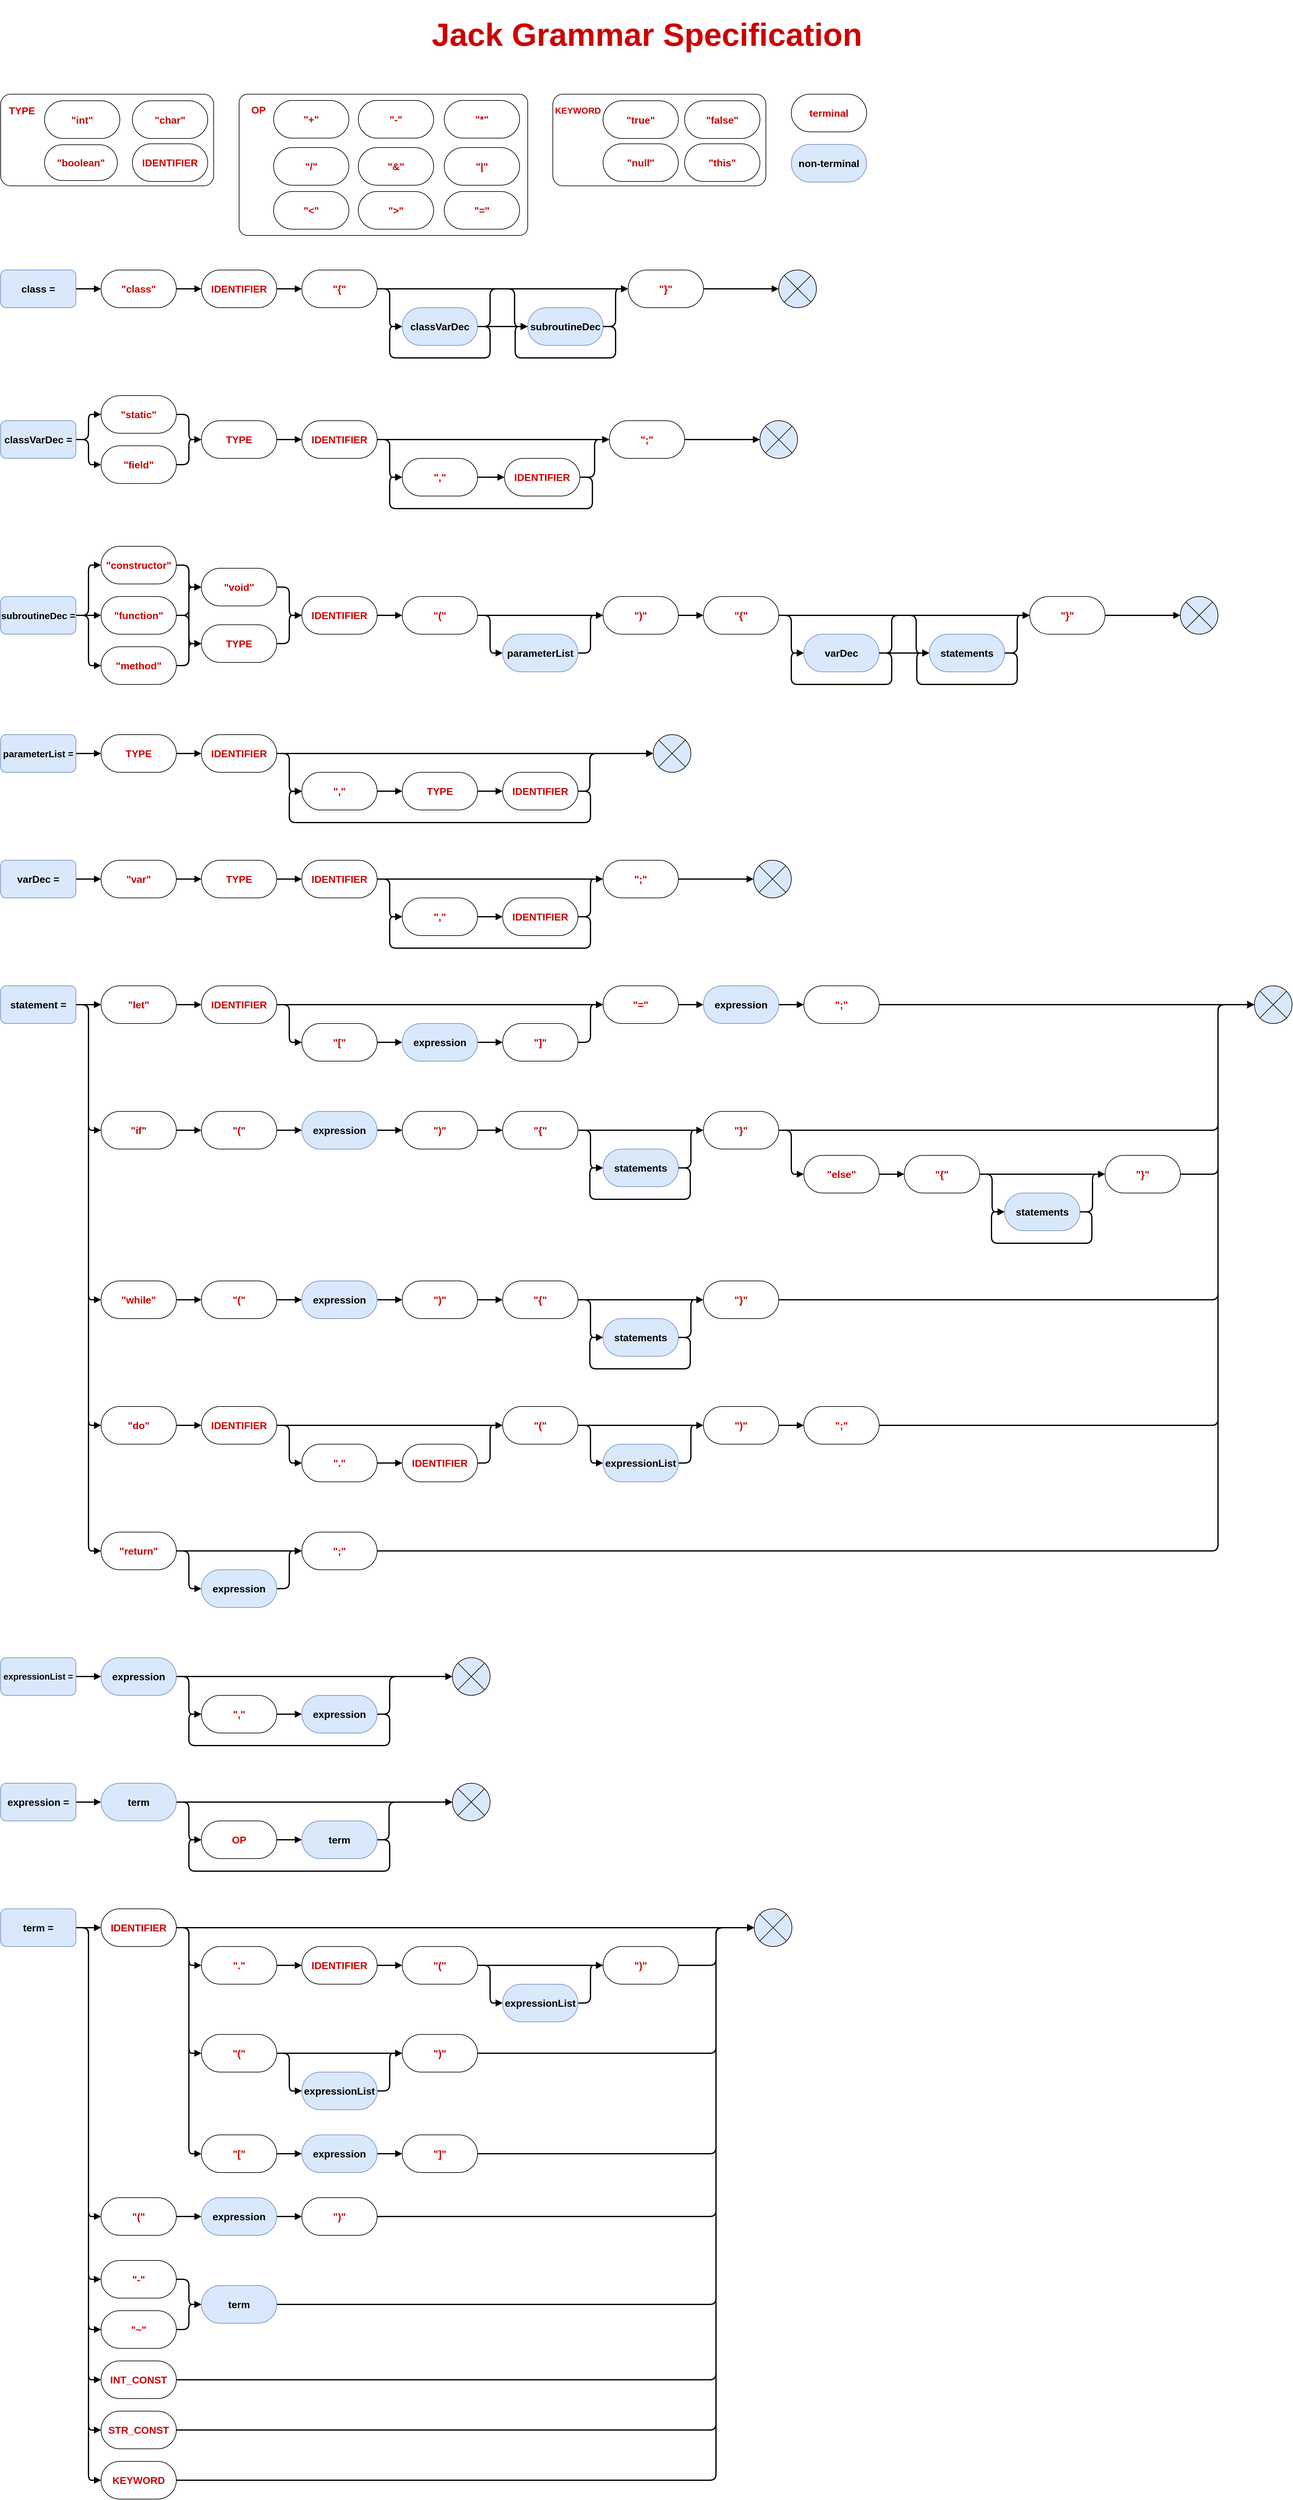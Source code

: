 <mxfile version="24.2.1" type="device">
  <diagram name="Page-1" id="1-gvqngFdQwrXpcYUAnJ">
    <mxGraphModel dx="1242" dy="4729" grid="1" gridSize="10" guides="1" tooltips="1" connect="1" arrows="1" fold="1" page="1" pageScale="1" pageWidth="2100" pageHeight="4000" math="0" shadow="0">
      <root>
        <mxCell id="0" />
        <mxCell id="1" parent="0" />
        <mxCell id="cs07YmqNhHA9uiwkHRl_-363" value="" style="group" parent="1" vertex="1" connectable="0">
          <mxGeometry x="21" y="-3850" width="339.5" height="146.0" as="geometry" />
        </mxCell>
        <mxCell id="cs07YmqNhHA9uiwkHRl_-340" value="" style="rounded=1;whiteSpace=wrap;html=1;arcSize=11;rotation=90;container=0;" parent="cs07YmqNhHA9uiwkHRl_-363" vertex="1">
          <mxGeometry x="96.75" y="-96.75" width="146" height="339.5" as="geometry" />
        </mxCell>
        <mxCell id="cs07YmqNhHA9uiwkHRl_-341" value="&lt;font color=&quot;#cc0000&quot; style=&quot;font-size: 16px;&quot;&gt;&lt;b&gt;&quot;int&quot;&lt;/b&gt;&lt;/font&gt;" style="rounded=1;whiteSpace=wrap;html=1;arcSize=50;rotation=0;container=0;" parent="cs07YmqNhHA9uiwkHRl_-363" vertex="1">
          <mxGeometry x="70" y="10.5" width="120" height="60" as="geometry" />
        </mxCell>
        <mxCell id="cs07YmqNhHA9uiwkHRl_-342" value="&lt;font color=&quot;#cc0000&quot; style=&quot;font-size: 16px;&quot;&gt;&lt;b&gt;&quot;char&quot;&lt;/b&gt;&lt;/font&gt;" style="rounded=1;whiteSpace=wrap;html=1;arcSize=50;rotation=0;container=0;" parent="cs07YmqNhHA9uiwkHRl_-363" vertex="1">
          <mxGeometry x="210" y="10.5" width="120" height="60" as="geometry" />
        </mxCell>
        <mxCell id="cs07YmqNhHA9uiwkHRl_-343" value="&lt;font color=&quot;#cc0000&quot; style=&quot;font-size: 16px;&quot;&gt;&lt;b&gt;&quot;boolean&quot;&lt;/b&gt;&lt;/font&gt;" style="rounded=1;whiteSpace=wrap;html=1;arcSize=50;rotation=0;container=0;" parent="cs07YmqNhHA9uiwkHRl_-363" vertex="1">
          <mxGeometry x="70" y="80.5" width="116" height="57" as="geometry" />
        </mxCell>
        <mxCell id="cs07YmqNhHA9uiwkHRl_-345" value="&lt;font size=&quot;1&quot; color=&quot;#cc0000&quot;&gt;&lt;b style=&quot;font-size: 16px;&quot;&gt;TYPE&lt;/b&gt;&lt;/font&gt;" style="text;html=1;align=center;verticalAlign=middle;whiteSpace=wrap;rounded=0;rotation=0;container=0;" parent="cs07YmqNhHA9uiwkHRl_-363" vertex="1">
          <mxGeometry x="4" y="10.5" width="60" height="30" as="geometry" />
        </mxCell>
        <mxCell id="cs07YmqNhHA9uiwkHRl_-346" value="&lt;font color=&quot;#cc0000&quot; style=&quot;font-size: 16px;&quot;&gt;&lt;b&gt;IDENTIFIER&lt;/b&gt;&lt;/font&gt;" style="rounded=1;whiteSpace=wrap;html=1;arcSize=50;container=0;" parent="cs07YmqNhHA9uiwkHRl_-363" vertex="1">
          <mxGeometry x="210" y="79.0" width="120" height="60" as="geometry" />
        </mxCell>
        <mxCell id="cs07YmqNhHA9uiwkHRl_-364" value="" style="group" parent="1" vertex="1" connectable="0">
          <mxGeometry x="401" y="-3850" width="760" height="225" as="geometry" />
        </mxCell>
        <mxCell id="cs07YmqNhHA9uiwkHRl_-349" value="" style="rounded=1;whiteSpace=wrap;html=1;arcSize=6;rotation=90;" parent="cs07YmqNhHA9uiwkHRl_-364" vertex="1">
          <mxGeometry x="117.5" y="-117.5" width="225" height="460" as="geometry" />
        </mxCell>
        <mxCell id="cs07YmqNhHA9uiwkHRl_-350" value="&lt;font color=&quot;#cc0000&quot; style=&quot;font-size: 16px;&quot;&gt;&lt;b&gt;&quot;+&quot;&lt;/b&gt;&lt;/font&gt;" style="rounded=1;whiteSpace=wrap;html=1;arcSize=50;rotation=0;" parent="cs07YmqNhHA9uiwkHRl_-364" vertex="1">
          <mxGeometry x="55" y="10.0" width="120" height="60" as="geometry" />
        </mxCell>
        <mxCell id="cs07YmqNhHA9uiwkHRl_-351" value="&lt;font color=&quot;#cc0000&quot; style=&quot;font-size: 16px;&quot;&gt;&lt;b&gt;&quot;-&quot;&lt;/b&gt;&lt;/font&gt;" style="rounded=1;whiteSpace=wrap;html=1;arcSize=50;rotation=0;" parent="cs07YmqNhHA9uiwkHRl_-364" vertex="1">
          <mxGeometry x="190" y="10.0" width="120" height="60" as="geometry" />
        </mxCell>
        <mxCell id="cs07YmqNhHA9uiwkHRl_-352" value="&lt;font color=&quot;#cc0000&quot; style=&quot;font-size: 16px;&quot;&gt;&lt;b&gt;&quot;*&quot;&lt;/b&gt;&lt;/font&gt;" style="rounded=1;whiteSpace=wrap;html=1;arcSize=50;rotation=0;" parent="cs07YmqNhHA9uiwkHRl_-364" vertex="1">
          <mxGeometry x="327" y="10.0" width="120" height="60" as="geometry" />
        </mxCell>
        <mxCell id="cs07YmqNhHA9uiwkHRl_-354" value="&lt;font color=&quot;#cc0000&quot; style=&quot;font-size: 16px;&quot;&gt;&lt;b&gt;&quot;&amp;amp;&quot;&lt;/b&gt;&lt;/font&gt;" style="rounded=1;whiteSpace=wrap;html=1;arcSize=50;rotation=0;" parent="cs07YmqNhHA9uiwkHRl_-364" vertex="1">
          <mxGeometry x="190" y="85.0" width="120" height="60" as="geometry" />
        </mxCell>
        <mxCell id="cs07YmqNhHA9uiwkHRl_-355" value="&lt;font color=&quot;#cc0000&quot; style=&quot;font-size: 16px;&quot;&gt;&lt;b&gt;&quot;|&quot;&lt;/b&gt;&lt;/font&gt;" style="rounded=1;whiteSpace=wrap;html=1;arcSize=50;rotation=0;" parent="cs07YmqNhHA9uiwkHRl_-364" vertex="1">
          <mxGeometry x="327" y="85.0" width="120" height="60" as="geometry" />
        </mxCell>
        <mxCell id="cs07YmqNhHA9uiwkHRl_-356" value="&lt;font color=&quot;#cc0000&quot; style=&quot;font-size: 16px;&quot;&gt;&lt;b&gt;&quot;&amp;lt;&quot;&lt;/b&gt;&lt;/font&gt;" style="rounded=1;whiteSpace=wrap;html=1;arcSize=50;rotation=0;" parent="cs07YmqNhHA9uiwkHRl_-364" vertex="1">
          <mxGeometry x="55" y="155" width="120" height="60" as="geometry" />
        </mxCell>
        <mxCell id="cs07YmqNhHA9uiwkHRl_-357" value="&lt;font color=&quot;#cc0000&quot; style=&quot;font-size: 16px;&quot;&gt;&lt;b&gt;&quot;&amp;gt;&quot;&lt;/b&gt;&lt;/font&gt;" style="rounded=1;whiteSpace=wrap;html=1;arcSize=50;rotation=0;" parent="cs07YmqNhHA9uiwkHRl_-364" vertex="1">
          <mxGeometry x="190" y="155" width="120" height="60" as="geometry" />
        </mxCell>
        <mxCell id="cs07YmqNhHA9uiwkHRl_-359" value="&lt;font size=&quot;1&quot; color=&quot;#cc0000&quot;&gt;&lt;b style=&quot;font-size: 16px;&quot;&gt;OP&lt;/b&gt;&lt;/font&gt;" style="text;html=1;align=center;verticalAlign=middle;whiteSpace=wrap;rounded=0;rotation=0;" parent="cs07YmqNhHA9uiwkHRl_-364" vertex="1">
          <mxGeometry x="1" y="10.0" width="60" height="30" as="geometry" />
        </mxCell>
        <mxCell id="cs07YmqNhHA9uiwkHRl_-353" value="&lt;font color=&quot;#cc0000&quot; style=&quot;font-size: 16px;&quot;&gt;&lt;b&gt;&quot;/&quot;&lt;/b&gt;&lt;/font&gt;" style="rounded=1;whiteSpace=wrap;html=1;arcSize=50;rotation=0;" parent="cs07YmqNhHA9uiwkHRl_-364" vertex="1">
          <mxGeometry x="55" y="85.0" width="120" height="60" as="geometry" />
        </mxCell>
        <mxCell id="cs07YmqNhHA9uiwkHRl_-361" value="&lt;font color=&quot;#cc0000&quot; style=&quot;font-size: 16px;&quot;&gt;&lt;b&gt;&quot;=&quot;&lt;/b&gt;&lt;/font&gt;" style="rounded=1;whiteSpace=wrap;html=1;arcSize=50;rotation=0;" parent="cs07YmqNhHA9uiwkHRl_-364" vertex="1">
          <mxGeometry x="327" y="155" width="120" height="60" as="geometry" />
        </mxCell>
        <mxCell id="cs07YmqNhHA9uiwkHRl_-446" value="" style="group" parent="1" vertex="1" connectable="0">
          <mxGeometry x="901" y="-3850" width="339.5" height="146.0" as="geometry" />
        </mxCell>
        <mxCell id="cs07YmqNhHA9uiwkHRl_-447" value="" style="rounded=1;whiteSpace=wrap;html=1;arcSize=11;rotation=90;container=0;" parent="cs07YmqNhHA9uiwkHRl_-446" vertex="1">
          <mxGeometry x="96.75" y="-96.75" width="146" height="339.5" as="geometry" />
        </mxCell>
        <mxCell id="cs07YmqNhHA9uiwkHRl_-448" value="&lt;font color=&quot;#cc0000&quot; style=&quot;font-size: 16px;&quot;&gt;&lt;b&gt;&quot;true&quot;&lt;/b&gt;&lt;/font&gt;" style="rounded=1;whiteSpace=wrap;html=1;arcSize=50;rotation=0;container=0;" parent="cs07YmqNhHA9uiwkHRl_-446" vertex="1">
          <mxGeometry x="80" y="10.5" width="120" height="60" as="geometry" />
        </mxCell>
        <mxCell id="cs07YmqNhHA9uiwkHRl_-449" value="&lt;font color=&quot;#cc0000&quot; style=&quot;font-size: 16px;&quot;&gt;&lt;b&gt;&quot;false&quot;&lt;/b&gt;&lt;/font&gt;" style="rounded=1;whiteSpace=wrap;html=1;arcSize=50;rotation=0;container=0;" parent="cs07YmqNhHA9uiwkHRl_-446" vertex="1">
          <mxGeometry x="210" y="10.5" width="120" height="60" as="geometry" />
        </mxCell>
        <mxCell id="cs07YmqNhHA9uiwkHRl_-451" value="&lt;font size=&quot;1&quot; color=&quot;#cc0000&quot;&gt;&lt;b style=&quot;font-size: 14px;&quot;&gt;KEYWORD&lt;/b&gt;&lt;/font&gt;" style="text;html=1;align=center;verticalAlign=middle;whiteSpace=wrap;rounded=0;rotation=0;container=0;" parent="cs07YmqNhHA9uiwkHRl_-446" vertex="1">
          <mxGeometry x="10" y="10.5" width="60" height="30" as="geometry" />
        </mxCell>
        <mxCell id="cs07YmqNhHA9uiwkHRl_-452" value="&lt;font color=&quot;#cc0000&quot; style=&quot;font-size: 16px;&quot;&gt;&lt;b&gt;&quot;this&quot;&lt;/b&gt;&lt;/font&gt;" style="rounded=1;whiteSpace=wrap;html=1;arcSize=50;container=0;" parent="cs07YmqNhHA9uiwkHRl_-446" vertex="1">
          <mxGeometry x="210" y="79.0" width="120" height="60" as="geometry" />
        </mxCell>
        <mxCell id="cs07YmqNhHA9uiwkHRl_-454" value="&lt;font color=&quot;#cc0000&quot; style=&quot;font-size: 16px;&quot;&gt;&lt;b&gt;&quot;null&quot;&lt;/b&gt;&lt;/font&gt;" style="rounded=1;whiteSpace=wrap;html=1;arcSize=50;rotation=0;container=0;" parent="cs07YmqNhHA9uiwkHRl_-446" vertex="1">
          <mxGeometry x="80" y="79.0" width="120" height="60" as="geometry" />
        </mxCell>
        <mxCell id="cs07YmqNhHA9uiwkHRl_-514" value="" style="group" parent="1" vertex="1" connectable="0">
          <mxGeometry x="21" y="-2830" width="1100" height="140" as="geometry" />
        </mxCell>
        <mxCell id="cs07YmqNhHA9uiwkHRl_-145" style="edgeStyle=orthogonalEdgeStyle;curved=0;rounded=1;orthogonalLoop=1;jettySize=auto;html=1;exitX=1;exitY=0.5;exitDx=0;exitDy=0;entryX=0;entryY=0.5;entryDx=0;entryDy=0;endArrow=block;endFill=1;strokeWidth=2;" parent="cs07YmqNhHA9uiwkHRl_-514" source="cs07YmqNhHA9uiwkHRl_-137" edge="1">
          <mxGeometry relative="1" as="geometry">
            <mxPoint x="160" y="30" as="targetPoint" />
          </mxGeometry>
        </mxCell>
        <mxCell id="cs07YmqNhHA9uiwkHRl_-137" value="&lt;font size=&quot;1&quot; style=&quot;&quot;&gt;&lt;b style=&quot;font-size: 15px;&quot;&gt;parameterList =&lt;/b&gt;&lt;/font&gt;" style="rounded=1;whiteSpace=wrap;html=1;fillColor=#dae8fc;strokeColor=#6c8ebf;" parent="cs07YmqNhHA9uiwkHRl_-514" vertex="1">
          <mxGeometry width="120" height="60" as="geometry" />
        </mxCell>
        <mxCell id="cs07YmqNhHA9uiwkHRl_-163" style="edgeStyle=orthogonalEdgeStyle;curved=0;rounded=1;orthogonalLoop=1;jettySize=auto;html=1;exitX=1;exitY=0.5;exitDx=0;exitDy=0;entryX=0;entryY=0.5;entryDx=0;entryDy=0;endArrow=block;endFill=1;strokeWidth=2;" parent="cs07YmqNhHA9uiwkHRl_-514" source="cs07YmqNhHA9uiwkHRl_-146" target="cs07YmqNhHA9uiwkHRl_-150" edge="1">
          <mxGeometry relative="1" as="geometry" />
        </mxCell>
        <mxCell id="cs07YmqNhHA9uiwkHRl_-414" style="edgeStyle=orthogonalEdgeStyle;curved=0;rounded=1;orthogonalLoop=1;jettySize=auto;html=1;exitX=1;exitY=0.5;exitDx=0;exitDy=0;entryX=0;entryY=0.5;entryDx=0;entryDy=0;endArrow=block;endFill=1;strokeWidth=2;" parent="cs07YmqNhHA9uiwkHRl_-514" source="cs07YmqNhHA9uiwkHRl_-146" target="cs07YmqNhHA9uiwkHRl_-161" edge="1">
          <mxGeometry relative="1" as="geometry" />
        </mxCell>
        <mxCell id="cs07YmqNhHA9uiwkHRl_-146" value="&lt;font color=&quot;#cc0000&quot; style=&quot;font-size: 16px;&quot;&gt;&lt;b&gt;IDENTIFIER&lt;/b&gt;&lt;/font&gt;" style="rounded=1;whiteSpace=wrap;html=1;arcSize=50;" parent="cs07YmqNhHA9uiwkHRl_-514" vertex="1">
          <mxGeometry x="320" width="120" height="60" as="geometry" />
        </mxCell>
        <mxCell id="cs07YmqNhHA9uiwkHRl_-161" value="" style="shape=sumEllipse;perimeter=ellipsePerimeter;whiteSpace=wrap;html=1;backgroundOutline=1;fillColor=#dae8fc;strokeColor=#000000;" parent="cs07YmqNhHA9uiwkHRl_-514" vertex="1">
          <mxGeometry x="1040" width="60" height="60" as="geometry" />
        </mxCell>
        <mxCell id="cs07YmqNhHA9uiwkHRl_-415" style="edgeStyle=orthogonalEdgeStyle;curved=0;rounded=1;orthogonalLoop=1;jettySize=auto;html=1;exitX=1;exitY=0.5;exitDx=0;exitDy=0;entryX=0;entryY=0.5;entryDx=0;entryDy=0;endArrow=block;endFill=1;strokeWidth=2;" parent="cs07YmqNhHA9uiwkHRl_-514" source="cs07YmqNhHA9uiwkHRl_-410" target="cs07YmqNhHA9uiwkHRl_-146" edge="1">
          <mxGeometry relative="1" as="geometry" />
        </mxCell>
        <mxCell id="cs07YmqNhHA9uiwkHRl_-410" value="&lt;font color=&quot;#cc0000&quot; style=&quot;font-size: 16px;&quot;&gt;&lt;b&gt;TYPE&lt;/b&gt;&lt;/font&gt;" style="rounded=1;whiteSpace=wrap;html=1;arcSize=50;" parent="cs07YmqNhHA9uiwkHRl_-514" vertex="1">
          <mxGeometry x="160" width="120" height="60" as="geometry" />
        </mxCell>
        <mxCell id="cs07YmqNhHA9uiwkHRl_-164" style="edgeStyle=orthogonalEdgeStyle;curved=0;rounded=1;orthogonalLoop=1;jettySize=auto;html=1;exitX=1;exitY=0.5;exitDx=0;exitDy=0;entryX=0;entryY=0.5;entryDx=0;entryDy=0;endArrow=block;endFill=1;strokeWidth=2;" parent="cs07YmqNhHA9uiwkHRl_-514" source="cs07YmqNhHA9uiwkHRl_-150" edge="1">
          <mxGeometry relative="1" as="geometry">
            <mxPoint x="640" y="90" as="targetPoint" />
          </mxGeometry>
        </mxCell>
        <mxCell id="cs07YmqNhHA9uiwkHRl_-150" value="&lt;font color=&quot;#cc0000&quot; style=&quot;font-size: 16px;&quot;&gt;&lt;b&gt;&quot;,&quot;&lt;/b&gt;&lt;/font&gt;" style="rounded=1;whiteSpace=wrap;html=1;arcSize=50;" parent="cs07YmqNhHA9uiwkHRl_-514" vertex="1">
          <mxGeometry x="480" y="60" width="120" height="60" as="geometry" />
        </mxCell>
        <mxCell id="cs07YmqNhHA9uiwkHRl_-166" style="edgeStyle=orthogonalEdgeStyle;curved=0;rounded=1;orthogonalLoop=1;jettySize=auto;html=1;exitX=1;exitY=0.5;exitDx=0;exitDy=0;endArrow=block;endFill=1;strokeWidth=2;" parent="cs07YmqNhHA9uiwkHRl_-514" source="cs07YmqNhHA9uiwkHRl_-158" edge="1">
          <mxGeometry relative="1" as="geometry">
            <mxPoint x="480" y="90.5" as="targetPoint" />
            <Array as="points">
              <mxPoint x="940" y="90" />
              <mxPoint x="940" y="140" />
              <mxPoint x="460" y="140" />
              <mxPoint x="460" y="91" />
            </Array>
          </mxGeometry>
        </mxCell>
        <mxCell id="cs07YmqNhHA9uiwkHRl_-413" style="edgeStyle=orthogonalEdgeStyle;curved=0;rounded=1;orthogonalLoop=1;jettySize=auto;html=1;exitX=1;exitY=0.5;exitDx=0;exitDy=0;endArrow=block;endFill=1;strokeWidth=2;" parent="cs07YmqNhHA9uiwkHRl_-514" source="cs07YmqNhHA9uiwkHRl_-158" target="cs07YmqNhHA9uiwkHRl_-161" edge="1">
          <mxGeometry relative="1" as="geometry">
            <Array as="points">
              <mxPoint x="939" y="90" />
              <mxPoint x="939" y="30" />
            </Array>
          </mxGeometry>
        </mxCell>
        <mxCell id="cs07YmqNhHA9uiwkHRl_-158" value="&lt;font color=&quot;#cc0000&quot; style=&quot;font-size: 16px;&quot;&gt;&lt;b&gt;IDENTIFIER&lt;/b&gt;&lt;/font&gt;" style="rounded=1;whiteSpace=wrap;html=1;arcSize=50;" parent="cs07YmqNhHA9uiwkHRl_-514" vertex="1">
          <mxGeometry x="800" y="60" width="120" height="60" as="geometry" />
        </mxCell>
        <mxCell id="cs07YmqNhHA9uiwkHRl_-412" style="edgeStyle=orthogonalEdgeStyle;curved=0;rounded=1;orthogonalLoop=1;jettySize=auto;html=1;exitX=1;exitY=0.5;exitDx=0;exitDy=0;entryX=0;entryY=0.5;entryDx=0;entryDy=0;endArrow=block;endFill=1;strokeWidth=2;" parent="cs07YmqNhHA9uiwkHRl_-514" source="cs07YmqNhHA9uiwkHRl_-411" target="cs07YmqNhHA9uiwkHRl_-158" edge="1">
          <mxGeometry relative="1" as="geometry" />
        </mxCell>
        <mxCell id="cs07YmqNhHA9uiwkHRl_-411" value="&lt;font color=&quot;#cc0000&quot; style=&quot;font-size: 16px;&quot;&gt;&lt;b&gt;TYPE&lt;/b&gt;&lt;/font&gt;" style="rounded=1;whiteSpace=wrap;html=1;arcSize=50;" parent="cs07YmqNhHA9uiwkHRl_-514" vertex="1">
          <mxGeometry x="640" y="60" width="120" height="60" as="geometry" />
        </mxCell>
        <mxCell id="cs07YmqNhHA9uiwkHRl_-515" value="" style="group" parent="1" vertex="1" connectable="0">
          <mxGeometry x="21" y="-3370" width="1270" height="180" as="geometry" />
        </mxCell>
        <mxCell id="cs07YmqNhHA9uiwkHRl_-44" style="edgeStyle=orthogonalEdgeStyle;curved=0;rounded=1;orthogonalLoop=1;jettySize=auto;html=1;exitX=1;exitY=0.5;exitDx=0;exitDy=0;entryX=0;entryY=0.5;entryDx=0;entryDy=0;endArrow=block;endFill=1;strokeWidth=2;" parent="cs07YmqNhHA9uiwkHRl_-515" source="cs07YmqNhHA9uiwkHRl_-41" target="cs07YmqNhHA9uiwkHRl_-42" edge="1">
          <mxGeometry relative="1" as="geometry" />
        </mxCell>
        <mxCell id="cs07YmqNhHA9uiwkHRl_-45" style="edgeStyle=orthogonalEdgeStyle;curved=0;rounded=1;orthogonalLoop=1;jettySize=auto;html=1;exitX=1;exitY=0.5;exitDx=0;exitDy=0;entryX=0;entryY=0.5;entryDx=0;entryDy=0;endArrow=block;endFill=1;strokeWidth=2;" parent="cs07YmqNhHA9uiwkHRl_-515" source="cs07YmqNhHA9uiwkHRl_-41" target="cs07YmqNhHA9uiwkHRl_-43" edge="1">
          <mxGeometry relative="1" as="geometry" />
        </mxCell>
        <mxCell id="cs07YmqNhHA9uiwkHRl_-41" value="&lt;font style=&quot;font-size: 16px;&quot;&gt;&lt;b style=&quot;&quot;&gt;classVarDec =&lt;/b&gt;&lt;/font&gt;" style="rounded=1;whiteSpace=wrap;html=1;fillColor=#dae8fc;strokeColor=#6c8ebf;" parent="cs07YmqNhHA9uiwkHRl_-515" vertex="1">
          <mxGeometry y="40" width="120" height="60" as="geometry" />
        </mxCell>
        <mxCell id="cs07YmqNhHA9uiwkHRl_-430" style="edgeStyle=orthogonalEdgeStyle;curved=0;rounded=1;orthogonalLoop=1;jettySize=auto;html=1;exitX=1;exitY=0.5;exitDx=0;exitDy=0;entryX=0;entryY=0.5;entryDx=0;entryDy=0;endArrow=block;endFill=1;strokeWidth=2;" parent="cs07YmqNhHA9uiwkHRl_-515" source="cs07YmqNhHA9uiwkHRl_-42" target="cs07YmqNhHA9uiwkHRl_-427" edge="1">
          <mxGeometry relative="1" as="geometry" />
        </mxCell>
        <mxCell id="cs07YmqNhHA9uiwkHRl_-42" value="&lt;font color=&quot;#cc0000&quot; style=&quot;font-size: 16px;&quot;&gt;&lt;b&gt;&quot;static&quot;&lt;/b&gt;&lt;/font&gt;" style="rounded=1;whiteSpace=wrap;html=1;arcSize=50;" parent="cs07YmqNhHA9uiwkHRl_-515" vertex="1">
          <mxGeometry x="160" width="120" height="60" as="geometry" />
        </mxCell>
        <mxCell id="cs07YmqNhHA9uiwkHRl_-431" style="edgeStyle=orthogonalEdgeStyle;curved=0;rounded=1;orthogonalLoop=1;jettySize=auto;html=1;exitX=1;exitY=0.5;exitDx=0;exitDy=0;entryX=0;entryY=0.5;entryDx=0;entryDy=0;endArrow=block;endFill=1;strokeWidth=2;" parent="cs07YmqNhHA9uiwkHRl_-515" source="cs07YmqNhHA9uiwkHRl_-43" target="cs07YmqNhHA9uiwkHRl_-427" edge="1">
          <mxGeometry relative="1" as="geometry" />
        </mxCell>
        <mxCell id="cs07YmqNhHA9uiwkHRl_-43" value="&lt;font color=&quot;#cc0000&quot; style=&quot;font-size: 16px;&quot;&gt;&lt;b&gt;&quot;field&quot;&lt;/b&gt;&lt;/font&gt;" style="rounded=1;whiteSpace=wrap;html=1;arcSize=50;" parent="cs07YmqNhHA9uiwkHRl_-515" vertex="1">
          <mxGeometry x="160" y="80" width="120" height="60" as="geometry" />
        </mxCell>
        <mxCell id="cs07YmqNhHA9uiwkHRl_-71" style="edgeStyle=orthogonalEdgeStyle;curved=0;rounded=1;orthogonalLoop=1;jettySize=auto;html=1;exitX=1;exitY=0.5;exitDx=0;exitDy=0;entryX=0;entryY=0.5;entryDx=0;entryDy=0;endArrow=block;endFill=1;strokeWidth=2;" parent="cs07YmqNhHA9uiwkHRl_-515" source="cs07YmqNhHA9uiwkHRl_-65" target="cs07YmqNhHA9uiwkHRl_-67" edge="1">
          <mxGeometry relative="1" as="geometry" />
        </mxCell>
        <mxCell id="cs07YmqNhHA9uiwkHRl_-72" style="edgeStyle=orthogonalEdgeStyle;curved=0;rounded=1;orthogonalLoop=1;jettySize=auto;html=1;exitX=1;exitY=0.5;exitDx=0;exitDy=0;entryX=0;entryY=0.5;entryDx=0;entryDy=0;endArrow=block;endFill=1;strokeWidth=2;" parent="cs07YmqNhHA9uiwkHRl_-515" source="cs07YmqNhHA9uiwkHRl_-65" target="cs07YmqNhHA9uiwkHRl_-68" edge="1">
          <mxGeometry relative="1" as="geometry" />
        </mxCell>
        <mxCell id="cs07YmqNhHA9uiwkHRl_-65" value="&lt;font color=&quot;#cc0000&quot; style=&quot;font-size: 16px;&quot;&gt;&lt;b&gt;IDENTIFIER&lt;/b&gt;&lt;/font&gt;" style="rounded=1;whiteSpace=wrap;html=1;arcSize=50;" parent="cs07YmqNhHA9uiwkHRl_-515" vertex="1">
          <mxGeometry x="480" y="40" width="120" height="60" as="geometry" />
        </mxCell>
        <mxCell id="cs07YmqNhHA9uiwkHRl_-80" style="edgeStyle=orthogonalEdgeStyle;curved=0;rounded=1;orthogonalLoop=1;jettySize=auto;html=1;exitX=1;exitY=0.5;exitDx=0;exitDy=0;entryX=0;entryY=0.5;entryDx=0;entryDy=0;endArrow=block;endFill=1;strokeWidth=2;" parent="cs07YmqNhHA9uiwkHRl_-515" source="cs07YmqNhHA9uiwkHRl_-67" target="cs07YmqNhHA9uiwkHRl_-79" edge="1">
          <mxGeometry relative="1" as="geometry" />
        </mxCell>
        <mxCell id="cs07YmqNhHA9uiwkHRl_-67" value="&lt;font color=&quot;#cc0000&quot; style=&quot;font-size: 16px;&quot;&gt;&lt;b&gt;&quot;;&quot;&lt;/b&gt;&lt;/font&gt;" style="rounded=1;whiteSpace=wrap;html=1;arcSize=50;" parent="cs07YmqNhHA9uiwkHRl_-515" vertex="1">
          <mxGeometry x="970" y="40" width="120" height="60" as="geometry" />
        </mxCell>
        <mxCell id="cs07YmqNhHA9uiwkHRl_-70" style="edgeStyle=orthogonalEdgeStyle;curved=0;rounded=1;orthogonalLoop=1;jettySize=auto;html=1;exitX=1;exitY=0.5;exitDx=0;exitDy=0;entryX=0;entryY=0.5;entryDx=0;entryDy=0;endArrow=block;endFill=1;strokeWidth=2;" parent="cs07YmqNhHA9uiwkHRl_-515" source="cs07YmqNhHA9uiwkHRl_-68" target="cs07YmqNhHA9uiwkHRl_-69" edge="1">
          <mxGeometry relative="1" as="geometry" />
        </mxCell>
        <mxCell id="cs07YmqNhHA9uiwkHRl_-68" value="&lt;font color=&quot;#cc0000&quot; style=&quot;font-size: 16px;&quot;&gt;&lt;b&gt;&quot;,&quot;&lt;/b&gt;&lt;/font&gt;" style="rounded=1;whiteSpace=wrap;html=1;arcSize=50;" parent="cs07YmqNhHA9uiwkHRl_-515" vertex="1">
          <mxGeometry x="640" y="100" width="120" height="60" as="geometry" />
        </mxCell>
        <mxCell id="cs07YmqNhHA9uiwkHRl_-512" style="edgeStyle=orthogonalEdgeStyle;rounded=1;orthogonalLoop=1;jettySize=auto;html=1;exitX=1;exitY=0.5;exitDx=0;exitDy=0;entryX=0;entryY=0.5;entryDx=0;entryDy=0;endArrow=block;endFill=1;curved=0;strokeWidth=2;" parent="cs07YmqNhHA9uiwkHRl_-515" source="cs07YmqNhHA9uiwkHRl_-69" target="cs07YmqNhHA9uiwkHRl_-68" edge="1">
          <mxGeometry relative="1" as="geometry">
            <Array as="points">
              <mxPoint x="943" y="130" />
              <mxPoint x="943" y="180" />
              <mxPoint x="620" y="180" />
              <mxPoint x="620" y="130" />
            </Array>
          </mxGeometry>
        </mxCell>
        <mxCell id="cs07YmqNhHA9uiwkHRl_-513" style="edgeStyle=orthogonalEdgeStyle;rounded=1;orthogonalLoop=1;jettySize=auto;html=1;exitX=1;exitY=0.5;exitDx=0;exitDy=0;entryX=0;entryY=0.5;entryDx=0;entryDy=0;endArrow=block;endFill=1;curved=0;strokeWidth=2;" parent="cs07YmqNhHA9uiwkHRl_-515" source="cs07YmqNhHA9uiwkHRl_-69" target="cs07YmqNhHA9uiwkHRl_-67" edge="1">
          <mxGeometry relative="1" as="geometry" />
        </mxCell>
        <mxCell id="cs07YmqNhHA9uiwkHRl_-69" value="&lt;font color=&quot;#cc0000&quot; style=&quot;font-size: 16px;&quot;&gt;&lt;b&gt;IDENTIFIER&lt;/b&gt;&lt;/font&gt;" style="rounded=1;whiteSpace=wrap;html=1;arcSize=50;" parent="cs07YmqNhHA9uiwkHRl_-515" vertex="1">
          <mxGeometry x="803" y="100" width="120" height="60" as="geometry" />
        </mxCell>
        <mxCell id="cs07YmqNhHA9uiwkHRl_-79" value="" style="shape=sumEllipse;perimeter=ellipsePerimeter;whiteSpace=wrap;html=1;backgroundOutline=1;fillColor=#dae8fc;strokeColor=#000000;" parent="cs07YmqNhHA9uiwkHRl_-515" vertex="1">
          <mxGeometry x="1210" y="40" width="60" height="60" as="geometry" />
        </mxCell>
        <mxCell id="cs07YmqNhHA9uiwkHRl_-432" style="edgeStyle=orthogonalEdgeStyle;curved=0;rounded=1;orthogonalLoop=1;jettySize=auto;html=1;exitX=1;exitY=0.5;exitDx=0;exitDy=0;entryX=0;entryY=0.5;entryDx=0;entryDy=0;endArrow=block;endFill=1;strokeWidth=2;" parent="cs07YmqNhHA9uiwkHRl_-515" source="cs07YmqNhHA9uiwkHRl_-427" target="cs07YmqNhHA9uiwkHRl_-65" edge="1">
          <mxGeometry relative="1" as="geometry" />
        </mxCell>
        <mxCell id="cs07YmqNhHA9uiwkHRl_-427" value="&lt;font color=&quot;#cc0000&quot; style=&quot;font-size: 16px;&quot;&gt;&lt;b&gt;TYPE&lt;/b&gt;&lt;/font&gt;" style="rounded=1;whiteSpace=wrap;html=1;arcSize=50;" parent="cs07YmqNhHA9uiwkHRl_-515" vertex="1">
          <mxGeometry x="320" y="40" width="120" height="60" as="geometry" />
        </mxCell>
        <mxCell id="cs07YmqNhHA9uiwkHRl_-516" value="" style="group" parent="1" vertex="1" connectable="0">
          <mxGeometry x="21" y="-1160" width="780" height="140" as="geometry" />
        </mxCell>
        <mxCell id="cs07YmqNhHA9uiwkHRl_-369" style="edgeStyle=orthogonalEdgeStyle;curved=0;rounded=1;orthogonalLoop=1;jettySize=auto;html=1;exitX=1;exitY=0.5;exitDx=0;exitDy=0;endArrow=block;endFill=1;strokeWidth=2;" parent="cs07YmqNhHA9uiwkHRl_-516" source="cs07YmqNhHA9uiwkHRl_-317" target="cs07YmqNhHA9uiwkHRl_-318" edge="1">
          <mxGeometry relative="1" as="geometry" />
        </mxCell>
        <mxCell id="cs07YmqNhHA9uiwkHRl_-317" value="&lt;font size=&quot;1&quot; style=&quot;&quot;&gt;&lt;b style=&quot;font-size: 16px;&quot;&gt;expression =&lt;/b&gt;&lt;/font&gt;" style="rounded=1;whiteSpace=wrap;html=1;fillColor=#dae8fc;strokeColor=#6c8ebf;" parent="cs07YmqNhHA9uiwkHRl_-516" vertex="1">
          <mxGeometry width="120" height="60" as="geometry" />
        </mxCell>
        <mxCell id="cs07YmqNhHA9uiwkHRl_-392" style="edgeStyle=orthogonalEdgeStyle;curved=0;rounded=1;orthogonalLoop=1;jettySize=auto;html=1;exitX=1;exitY=0.5;exitDx=0;exitDy=0;entryX=0;entryY=0.5;entryDx=0;entryDy=0;endArrow=block;endFill=1;strokeWidth=2;" parent="cs07YmqNhHA9uiwkHRl_-516" source="cs07YmqNhHA9uiwkHRl_-318" target="cs07YmqNhHA9uiwkHRl_-389" edge="1">
          <mxGeometry relative="1" as="geometry" />
        </mxCell>
        <mxCell id="cs07YmqNhHA9uiwkHRl_-393" style="edgeStyle=orthogonalEdgeStyle;curved=0;rounded=1;orthogonalLoop=1;jettySize=auto;html=1;exitX=1;exitY=0.5;exitDx=0;exitDy=0;entryX=0;entryY=0.5;entryDx=0;entryDy=0;endArrow=block;endFill=1;strokeWidth=2;" parent="cs07YmqNhHA9uiwkHRl_-516" source="cs07YmqNhHA9uiwkHRl_-318" target="cs07YmqNhHA9uiwkHRl_-319" edge="1">
          <mxGeometry relative="1" as="geometry" />
        </mxCell>
        <mxCell id="cs07YmqNhHA9uiwkHRl_-318" value="&lt;font style=&quot;font-size: 16px;&quot;&gt;&lt;b style=&quot;&quot;&gt;term&lt;/b&gt;&lt;/font&gt;" style="rounded=1;whiteSpace=wrap;html=1;arcSize=50;fillColor=#dae8fc;strokeColor=#6c8ebf;" parent="cs07YmqNhHA9uiwkHRl_-516" vertex="1">
          <mxGeometry x="160" width="120" height="60" as="geometry" />
        </mxCell>
        <mxCell id="cs07YmqNhHA9uiwkHRl_-319" value="" style="shape=sumEllipse;perimeter=ellipsePerimeter;whiteSpace=wrap;html=1;backgroundOutline=1;fillColor=#dae8fc;strokeColor=#000000;" parent="cs07YmqNhHA9uiwkHRl_-516" vertex="1">
          <mxGeometry x="720" width="60" height="60" as="geometry" />
        </mxCell>
        <mxCell id="cs07YmqNhHA9uiwkHRl_-394" style="edgeStyle=orthogonalEdgeStyle;curved=0;rounded=1;orthogonalLoop=1;jettySize=auto;html=1;exitX=1;exitY=0.5;exitDx=0;exitDy=0;endArrow=block;endFill=1;strokeWidth=2;" parent="cs07YmqNhHA9uiwkHRl_-516" source="cs07YmqNhHA9uiwkHRl_-320" target="cs07YmqNhHA9uiwkHRl_-319" edge="1">
          <mxGeometry relative="1" as="geometry">
            <Array as="points">
              <mxPoint x="619" y="90" />
              <mxPoint x="619" y="30" />
            </Array>
          </mxGeometry>
        </mxCell>
        <mxCell id="cs07YmqNhHA9uiwkHRl_-395" style="edgeStyle=orthogonalEdgeStyle;curved=0;rounded=1;orthogonalLoop=1;jettySize=auto;html=1;exitX=1;exitY=0.5;exitDx=0;exitDy=0;entryX=0;entryY=0.5;entryDx=0;entryDy=0;endArrow=block;endFill=1;strokeWidth=2;" parent="cs07YmqNhHA9uiwkHRl_-516" source="cs07YmqNhHA9uiwkHRl_-320" target="cs07YmqNhHA9uiwkHRl_-389" edge="1">
          <mxGeometry relative="1" as="geometry">
            <Array as="points">
              <mxPoint x="620" y="90" />
              <mxPoint x="620" y="140" />
              <mxPoint x="300" y="140" />
              <mxPoint x="300" y="90" />
            </Array>
          </mxGeometry>
        </mxCell>
        <mxCell id="cs07YmqNhHA9uiwkHRl_-320" value="&lt;font style=&quot;font-size: 16px;&quot;&gt;&lt;b style=&quot;&quot;&gt;term&lt;/b&gt;&lt;/font&gt;" style="rounded=1;whiteSpace=wrap;html=1;arcSize=50;fillColor=#dae8fc;strokeColor=#6c8ebf;" parent="cs07YmqNhHA9uiwkHRl_-516" vertex="1">
          <mxGeometry x="480" y="60" width="120" height="60" as="geometry" />
        </mxCell>
        <mxCell id="cs07YmqNhHA9uiwkHRl_-391" style="edgeStyle=orthogonalEdgeStyle;curved=0;rounded=1;orthogonalLoop=1;jettySize=auto;html=1;exitX=1;exitY=0.5;exitDx=0;exitDy=0;entryX=0;entryY=0.5;entryDx=0;entryDy=0;endArrow=block;endFill=1;strokeWidth=2;" parent="cs07YmqNhHA9uiwkHRl_-516" source="cs07YmqNhHA9uiwkHRl_-389" target="cs07YmqNhHA9uiwkHRl_-320" edge="1">
          <mxGeometry relative="1" as="geometry" />
        </mxCell>
        <mxCell id="cs07YmqNhHA9uiwkHRl_-389" value="&lt;font color=&quot;#cc0000&quot; style=&quot;font-size: 16px;&quot;&gt;&lt;b&gt;OP&lt;/b&gt;&lt;/font&gt;" style="rounded=1;whiteSpace=wrap;html=1;arcSize=50;" parent="cs07YmqNhHA9uiwkHRl_-516" vertex="1">
          <mxGeometry x="320" y="60" width="120" height="60" as="geometry" />
        </mxCell>
        <mxCell id="cs07YmqNhHA9uiwkHRl_-517" value="" style="group" parent="1" vertex="1" connectable="0">
          <mxGeometry x="21" y="-1360" width="780" height="140" as="geometry" />
        </mxCell>
        <mxCell id="cs07YmqNhHA9uiwkHRl_-311" style="edgeStyle=orthogonalEdgeStyle;curved=0;rounded=1;orthogonalLoop=1;jettySize=auto;html=1;exitX=1;exitY=0.5;exitDx=0;exitDy=0;endArrow=block;endFill=1;strokeWidth=2;" parent="cs07YmqNhHA9uiwkHRl_-517" source="cs07YmqNhHA9uiwkHRl_-306" target="cs07YmqNhHA9uiwkHRl_-307" edge="1">
          <mxGeometry relative="1" as="geometry" />
        </mxCell>
        <mxCell id="cs07YmqNhHA9uiwkHRl_-306" value="&lt;font size=&quot;1&quot; style=&quot;&quot;&gt;&lt;b style=&quot;font-size: 14px;&quot;&gt;expressionList =&lt;/b&gt;&lt;/font&gt;" style="rounded=1;whiteSpace=wrap;html=1;fillColor=#dae8fc;strokeColor=#6c8ebf;" parent="cs07YmqNhHA9uiwkHRl_-517" vertex="1">
          <mxGeometry width="120" height="60" as="geometry" />
        </mxCell>
        <mxCell id="cs07YmqNhHA9uiwkHRl_-312" style="edgeStyle=orthogonalEdgeStyle;curved=0;rounded=1;orthogonalLoop=1;jettySize=auto;html=1;exitX=1;exitY=0.5;exitDx=0;exitDy=0;endArrow=block;endFill=1;strokeWidth=2;" parent="cs07YmqNhHA9uiwkHRl_-517" source="cs07YmqNhHA9uiwkHRl_-307" target="cs07YmqNhHA9uiwkHRl_-310" edge="1">
          <mxGeometry relative="1" as="geometry" />
        </mxCell>
        <mxCell id="cs07YmqNhHA9uiwkHRl_-313" style="edgeStyle=orthogonalEdgeStyle;curved=0;rounded=1;orthogonalLoop=1;jettySize=auto;html=1;exitX=1;exitY=0.5;exitDx=0;exitDy=0;entryX=0;entryY=0.5;entryDx=0;entryDy=0;endArrow=block;endFill=1;strokeWidth=2;" parent="cs07YmqNhHA9uiwkHRl_-517" source="cs07YmqNhHA9uiwkHRl_-307" target="cs07YmqNhHA9uiwkHRl_-308" edge="1">
          <mxGeometry relative="1" as="geometry" />
        </mxCell>
        <mxCell id="cs07YmqNhHA9uiwkHRl_-307" value="&lt;font style=&quot;font-size: 16px;&quot;&gt;&lt;b style=&quot;&quot;&gt;expression&lt;/b&gt;&lt;/font&gt;" style="rounded=1;whiteSpace=wrap;html=1;arcSize=50;fillColor=#dae8fc;strokeColor=#6c8ebf;" parent="cs07YmqNhHA9uiwkHRl_-517" vertex="1">
          <mxGeometry x="160" width="120" height="60" as="geometry" />
        </mxCell>
        <mxCell id="cs07YmqNhHA9uiwkHRl_-314" style="edgeStyle=orthogonalEdgeStyle;curved=0;rounded=1;orthogonalLoop=1;jettySize=auto;html=1;exitX=1;exitY=0.5;exitDx=0;exitDy=0;entryX=0;entryY=0.5;entryDx=0;entryDy=0;endArrow=block;endFill=1;strokeWidth=2;" parent="cs07YmqNhHA9uiwkHRl_-517" source="cs07YmqNhHA9uiwkHRl_-308" target="cs07YmqNhHA9uiwkHRl_-309" edge="1">
          <mxGeometry relative="1" as="geometry" />
        </mxCell>
        <mxCell id="cs07YmqNhHA9uiwkHRl_-308" value="&lt;font color=&quot;#cc0000&quot; style=&quot;font-size: 16px;&quot;&gt;&lt;b&gt;&quot;,&quot;&lt;/b&gt;&lt;/font&gt;" style="rounded=1;whiteSpace=wrap;html=1;arcSize=50;" parent="cs07YmqNhHA9uiwkHRl_-517" vertex="1">
          <mxGeometry x="320" y="60" width="120" height="60" as="geometry" />
        </mxCell>
        <mxCell id="cs07YmqNhHA9uiwkHRl_-315" style="edgeStyle=orthogonalEdgeStyle;curved=0;rounded=1;orthogonalLoop=1;jettySize=auto;html=1;exitX=1;exitY=0.5;exitDx=0;exitDy=0;entryX=0;entryY=0.5;entryDx=0;entryDy=0;endArrow=block;endFill=1;strokeWidth=2;" parent="cs07YmqNhHA9uiwkHRl_-517" source="cs07YmqNhHA9uiwkHRl_-309" target="cs07YmqNhHA9uiwkHRl_-310" edge="1">
          <mxGeometry relative="1" as="geometry">
            <Array as="points">
              <mxPoint x="620" y="90" />
              <mxPoint x="620" y="30" />
            </Array>
          </mxGeometry>
        </mxCell>
        <mxCell id="cs07YmqNhHA9uiwkHRl_-316" style="edgeStyle=orthogonalEdgeStyle;curved=0;rounded=1;orthogonalLoop=1;jettySize=auto;html=1;exitX=1;exitY=0.5;exitDx=0;exitDy=0;entryX=0;entryY=0.5;entryDx=0;entryDy=0;endArrow=block;endFill=1;strokeWidth=2;" parent="cs07YmqNhHA9uiwkHRl_-517" source="cs07YmqNhHA9uiwkHRl_-309" target="cs07YmqNhHA9uiwkHRl_-308" edge="1">
          <mxGeometry relative="1" as="geometry">
            <Array as="points">
              <mxPoint x="620" y="90" />
              <mxPoint x="620" y="140" />
              <mxPoint x="300" y="140" />
              <mxPoint x="300" y="90" />
            </Array>
          </mxGeometry>
        </mxCell>
        <mxCell id="cs07YmqNhHA9uiwkHRl_-309" value="&lt;font style=&quot;font-size: 16px;&quot;&gt;&lt;b style=&quot;&quot;&gt;expression&lt;/b&gt;&lt;/font&gt;" style="rounded=1;whiteSpace=wrap;html=1;arcSize=50;fillColor=#dae8fc;strokeColor=#6c8ebf;" parent="cs07YmqNhHA9uiwkHRl_-517" vertex="1">
          <mxGeometry x="480" y="60" width="120" height="60" as="geometry" />
        </mxCell>
        <mxCell id="cs07YmqNhHA9uiwkHRl_-310" value="" style="shape=sumEllipse;perimeter=ellipsePerimeter;whiteSpace=wrap;html=1;backgroundOutline=1;fillColor=#dae8fc;strokeColor=#000000;" parent="cs07YmqNhHA9uiwkHRl_-517" vertex="1">
          <mxGeometry x="720" width="60" height="60" as="geometry" />
        </mxCell>
        <mxCell id="cs07YmqNhHA9uiwkHRl_-520" value="" style="group" parent="1" vertex="1" connectable="0">
          <mxGeometry x="21" y="-2630" width="1260" height="140" as="geometry" />
        </mxCell>
        <mxCell id="cs07YmqNhHA9uiwkHRl_-176" style="edgeStyle=orthogonalEdgeStyle;curved=0;rounded=1;orthogonalLoop=1;jettySize=auto;html=1;exitX=1;exitY=0.5;exitDx=0;exitDy=0;endArrow=block;endFill=1;strokeWidth=2;" parent="cs07YmqNhHA9uiwkHRl_-520" source="cs07YmqNhHA9uiwkHRl_-167" target="cs07YmqNhHA9uiwkHRl_-168" edge="1">
          <mxGeometry relative="1" as="geometry" />
        </mxCell>
        <mxCell id="cs07YmqNhHA9uiwkHRl_-167" value="&lt;font size=&quot;1&quot; style=&quot;&quot;&gt;&lt;b style=&quot;font-size: 16px;&quot;&gt;varDec =&lt;/b&gt;&lt;/font&gt;" style="rounded=1;whiteSpace=wrap;html=1;fillColor=#dae8fc;strokeColor=#6c8ebf;" parent="cs07YmqNhHA9uiwkHRl_-520" vertex="1">
          <mxGeometry width="120" height="60" as="geometry" />
        </mxCell>
        <mxCell id="cs07YmqNhHA9uiwkHRl_-406" style="edgeStyle=orthogonalEdgeStyle;curved=0;rounded=1;orthogonalLoop=1;jettySize=auto;html=1;exitX=1;exitY=0.5;exitDx=0;exitDy=0;entryX=0;entryY=0.5;entryDx=0;entryDy=0;endArrow=block;endFill=1;strokeWidth=2;" parent="cs07YmqNhHA9uiwkHRl_-520" source="cs07YmqNhHA9uiwkHRl_-168" target="cs07YmqNhHA9uiwkHRl_-405" edge="1">
          <mxGeometry relative="1" as="geometry" />
        </mxCell>
        <mxCell id="cs07YmqNhHA9uiwkHRl_-168" value="&lt;font color=&quot;#cc0000&quot; style=&quot;font-size: 16px;&quot;&gt;&lt;b&gt;&quot;var&quot;&lt;/b&gt;&lt;/font&gt;" style="rounded=1;whiteSpace=wrap;html=1;arcSize=50;" parent="cs07YmqNhHA9uiwkHRl_-520" vertex="1">
          <mxGeometry x="160" width="120" height="60" as="geometry" />
        </mxCell>
        <mxCell id="cs07YmqNhHA9uiwkHRl_-186" style="edgeStyle=orthogonalEdgeStyle;curved=0;rounded=1;orthogonalLoop=1;jettySize=auto;html=1;exitX=1;exitY=0.5;exitDx=0;exitDy=0;entryX=0;entryY=0.5;entryDx=0;entryDy=0;endArrow=block;endFill=1;strokeWidth=2;" parent="cs07YmqNhHA9uiwkHRl_-520" source="cs07YmqNhHA9uiwkHRl_-178" target="cs07YmqNhHA9uiwkHRl_-181" edge="1">
          <mxGeometry relative="1" as="geometry" />
        </mxCell>
        <mxCell id="cs07YmqNhHA9uiwkHRl_-187" style="edgeStyle=orthogonalEdgeStyle;curved=0;rounded=1;orthogonalLoop=1;jettySize=auto;html=1;exitX=1;exitY=0.5;exitDx=0;exitDy=0;entryX=0;entryY=0.5;entryDx=0;entryDy=0;endArrow=block;endFill=1;strokeWidth=2;" parent="cs07YmqNhHA9uiwkHRl_-520" source="cs07YmqNhHA9uiwkHRl_-178" target="cs07YmqNhHA9uiwkHRl_-180" edge="1">
          <mxGeometry relative="1" as="geometry" />
        </mxCell>
        <mxCell id="cs07YmqNhHA9uiwkHRl_-178" value="&lt;font color=&quot;#cc0000&quot; style=&quot;font-size: 16px;&quot;&gt;&lt;b&gt;IDENTIFIER&lt;/b&gt;&lt;/font&gt;" style="rounded=1;whiteSpace=wrap;html=1;arcSize=50;" parent="cs07YmqNhHA9uiwkHRl_-520" vertex="1">
          <mxGeometry x="480" width="120" height="60" as="geometry" />
        </mxCell>
        <mxCell id="cs07YmqNhHA9uiwkHRl_-190" style="edgeStyle=orthogonalEdgeStyle;curved=0;rounded=1;orthogonalLoop=1;jettySize=auto;html=1;exitX=1;exitY=0.5;exitDx=0;exitDy=0;entryX=0;entryY=0.5;entryDx=0;entryDy=0;endArrow=block;endFill=1;strokeWidth=2;" parent="cs07YmqNhHA9uiwkHRl_-520" source="cs07YmqNhHA9uiwkHRl_-180" target="cs07YmqNhHA9uiwkHRl_-189" edge="1">
          <mxGeometry relative="1" as="geometry" />
        </mxCell>
        <mxCell id="cs07YmqNhHA9uiwkHRl_-180" value="&lt;font color=&quot;#cc0000&quot; style=&quot;font-size: 16px;&quot;&gt;&lt;b&gt;&quot;;&quot;&lt;/b&gt;&lt;/font&gt;" style="rounded=1;whiteSpace=wrap;html=1;arcSize=50;" parent="cs07YmqNhHA9uiwkHRl_-520" vertex="1">
          <mxGeometry x="960" width="120" height="60" as="geometry" />
        </mxCell>
        <mxCell id="cs07YmqNhHA9uiwkHRl_-183" style="edgeStyle=orthogonalEdgeStyle;curved=0;rounded=1;orthogonalLoop=1;jettySize=auto;html=1;exitX=1;exitY=0.5;exitDx=0;exitDy=0;entryX=0;entryY=0.5;entryDx=0;entryDy=0;endArrow=block;endFill=1;strokeWidth=2;" parent="cs07YmqNhHA9uiwkHRl_-520" source="cs07YmqNhHA9uiwkHRl_-181" target="cs07YmqNhHA9uiwkHRl_-182" edge="1">
          <mxGeometry relative="1" as="geometry" />
        </mxCell>
        <mxCell id="cs07YmqNhHA9uiwkHRl_-181" value="&lt;font color=&quot;#cc0000&quot; style=&quot;font-size: 16px;&quot;&gt;&lt;b&gt;&quot;,&quot;&lt;/b&gt;&lt;/font&gt;" style="rounded=1;whiteSpace=wrap;html=1;arcSize=50;" parent="cs07YmqNhHA9uiwkHRl_-520" vertex="1">
          <mxGeometry x="640" y="60" width="120" height="60" as="geometry" />
        </mxCell>
        <mxCell id="cs07YmqNhHA9uiwkHRl_-185" style="edgeStyle=orthogonalEdgeStyle;curved=0;rounded=1;orthogonalLoop=1;jettySize=auto;html=1;exitX=1;exitY=0.5;exitDx=0;exitDy=0;entryX=0;entryY=0.5;entryDx=0;entryDy=0;endArrow=block;endFill=1;strokeWidth=2;" parent="cs07YmqNhHA9uiwkHRl_-520" source="cs07YmqNhHA9uiwkHRl_-182" target="cs07YmqNhHA9uiwkHRl_-181" edge="1">
          <mxGeometry relative="1" as="geometry">
            <Array as="points">
              <mxPoint x="940" y="90" />
              <mxPoint x="940" y="140" />
              <mxPoint x="620" y="140" />
              <mxPoint x="620" y="90" />
            </Array>
          </mxGeometry>
        </mxCell>
        <mxCell id="cs07YmqNhHA9uiwkHRl_-188" style="edgeStyle=orthogonalEdgeStyle;curved=0;rounded=1;orthogonalLoop=1;jettySize=auto;html=1;exitX=1;exitY=0.5;exitDx=0;exitDy=0;entryX=0;entryY=0.5;entryDx=0;entryDy=0;endArrow=block;endFill=1;strokeWidth=2;" parent="cs07YmqNhHA9uiwkHRl_-520" source="cs07YmqNhHA9uiwkHRl_-182" target="cs07YmqNhHA9uiwkHRl_-180" edge="1">
          <mxGeometry relative="1" as="geometry" />
        </mxCell>
        <mxCell id="cs07YmqNhHA9uiwkHRl_-182" value="&lt;font color=&quot;#cc0000&quot; style=&quot;font-size: 16px;&quot;&gt;&lt;b&gt;IDENTIFIER&lt;/b&gt;&lt;/font&gt;" style="rounded=1;whiteSpace=wrap;html=1;arcSize=50;" parent="cs07YmqNhHA9uiwkHRl_-520" vertex="1">
          <mxGeometry x="800" y="60" width="120" height="60" as="geometry" />
        </mxCell>
        <mxCell id="cs07YmqNhHA9uiwkHRl_-189" value="" style="shape=sumEllipse;perimeter=ellipsePerimeter;whiteSpace=wrap;html=1;backgroundOutline=1;fillColor=#dae8fc;strokeColor=#000000;" parent="cs07YmqNhHA9uiwkHRl_-520" vertex="1">
          <mxGeometry x="1200" width="60" height="60" as="geometry" />
        </mxCell>
        <mxCell id="cs07YmqNhHA9uiwkHRl_-407" style="edgeStyle=orthogonalEdgeStyle;curved=0;rounded=1;orthogonalLoop=1;jettySize=auto;html=1;exitX=1;exitY=0.5;exitDx=0;exitDy=0;entryX=0;entryY=0.5;entryDx=0;entryDy=0;endArrow=block;endFill=1;strokeWidth=2;" parent="cs07YmqNhHA9uiwkHRl_-520" source="cs07YmqNhHA9uiwkHRl_-405" target="cs07YmqNhHA9uiwkHRl_-178" edge="1">
          <mxGeometry relative="1" as="geometry" />
        </mxCell>
        <mxCell id="cs07YmqNhHA9uiwkHRl_-405" value="&lt;font color=&quot;#cc0000&quot; style=&quot;font-size: 16px;&quot;&gt;&lt;b&gt;TYPE&lt;/b&gt;&lt;/font&gt;" style="rounded=1;whiteSpace=wrap;html=1;arcSize=50;" parent="cs07YmqNhHA9uiwkHRl_-520" vertex="1">
          <mxGeometry x="320" width="120" height="60" as="geometry" />
        </mxCell>
        <mxCell id="cs07YmqNhHA9uiwkHRl_-522" value="" style="group" parent="1" vertex="1" connectable="0">
          <mxGeometry x="21" y="-960" width="1261" height="940" as="geometry" />
        </mxCell>
        <mxCell id="cs07YmqNhHA9uiwkHRl_-492" style="edgeStyle=orthogonalEdgeStyle;curved=0;rounded=1;orthogonalLoop=1;jettySize=auto;html=1;exitX=1;exitY=0.5;exitDx=0;exitDy=0;entryX=0;entryY=0.5;entryDx=0;entryDy=0;endArrow=block;endFill=1;strokeWidth=2;" parent="cs07YmqNhHA9uiwkHRl_-522" source="cs07YmqNhHA9uiwkHRl_-436" target="cs07YmqNhHA9uiwkHRl_-455" edge="1">
          <mxGeometry relative="1" as="geometry" />
        </mxCell>
        <mxCell id="cs07YmqNhHA9uiwkHRl_-499" style="edgeStyle=orthogonalEdgeStyle;rounded=1;orthogonalLoop=1;jettySize=auto;html=1;exitX=1;exitY=0.5;exitDx=0;exitDy=0;entryX=0;entryY=0.5;entryDx=0;entryDy=0;endArrow=block;endFill=1;curved=0;strokeWidth=2;" parent="cs07YmqNhHA9uiwkHRl_-522" source="cs07YmqNhHA9uiwkHRl_-436" target="cs07YmqNhHA9uiwkHRl_-470" edge="1">
          <mxGeometry relative="1" as="geometry" />
        </mxCell>
        <mxCell id="cs07YmqNhHA9uiwkHRl_-500" style="edgeStyle=orthogonalEdgeStyle;rounded=1;orthogonalLoop=1;jettySize=auto;html=1;exitX=1;exitY=0.5;exitDx=0;exitDy=0;entryX=0;entryY=0.5;entryDx=0;entryDy=0;endArrow=block;endFill=1;curved=0;strokeWidth=2;" parent="cs07YmqNhHA9uiwkHRl_-522" source="cs07YmqNhHA9uiwkHRl_-436" target="cs07YmqNhHA9uiwkHRl_-463" edge="1">
          <mxGeometry relative="1" as="geometry" />
        </mxCell>
        <mxCell id="cs07YmqNhHA9uiwkHRl_-502" style="edgeStyle=orthogonalEdgeStyle;rounded=1;orthogonalLoop=1;jettySize=auto;html=1;exitX=1;exitY=0.5;exitDx=0;exitDy=0;entryX=0;entryY=0.5;entryDx=0;entryDy=0;endArrow=block;endFill=1;curved=0;strokeWidth=2;" parent="cs07YmqNhHA9uiwkHRl_-522" source="cs07YmqNhHA9uiwkHRl_-436" target="cs07YmqNhHA9uiwkHRl_-464" edge="1">
          <mxGeometry relative="1" as="geometry" />
        </mxCell>
        <mxCell id="cs07YmqNhHA9uiwkHRl_-503" style="edgeStyle=orthogonalEdgeStyle;rounded=1;orthogonalLoop=1;jettySize=auto;html=1;exitX=1;exitY=0.5;exitDx=0;exitDy=0;entryX=0;entryY=0.5;entryDx=0;entryDy=0;endArrow=block;endFill=1;curved=0;strokeWidth=2;" parent="cs07YmqNhHA9uiwkHRl_-522" source="cs07YmqNhHA9uiwkHRl_-436" target="cs07YmqNhHA9uiwkHRl_-437" edge="1">
          <mxGeometry relative="1" as="geometry" />
        </mxCell>
        <mxCell id="cs07YmqNhHA9uiwkHRl_-504" style="edgeStyle=orthogonalEdgeStyle;rounded=1;orthogonalLoop=1;jettySize=auto;html=1;exitX=1;exitY=0.5;exitDx=0;exitDy=0;entryX=0;entryY=0.5;entryDx=0;entryDy=0;endArrow=block;endFill=1;curved=0;strokeWidth=2;" parent="cs07YmqNhHA9uiwkHRl_-522" source="cs07YmqNhHA9uiwkHRl_-436" target="cs07YmqNhHA9uiwkHRl_-438" edge="1">
          <mxGeometry relative="1" as="geometry" />
        </mxCell>
        <mxCell id="cs07YmqNhHA9uiwkHRl_-505" style="edgeStyle=orthogonalEdgeStyle;rounded=1;orthogonalLoop=1;jettySize=auto;html=1;exitX=1;exitY=0.5;exitDx=0;exitDy=0;entryX=0;entryY=0.5;entryDx=0;entryDy=0;endArrow=block;endFill=1;curved=0;strokeWidth=2;" parent="cs07YmqNhHA9uiwkHRl_-522" source="cs07YmqNhHA9uiwkHRl_-436" target="cs07YmqNhHA9uiwkHRl_-439" edge="1">
          <mxGeometry relative="1" as="geometry" />
        </mxCell>
        <mxCell id="cs07YmqNhHA9uiwkHRl_-436" value="&lt;font size=&quot;1&quot; style=&quot;&quot;&gt;&lt;b style=&quot;font-size: 16px;&quot;&gt;term =&lt;/b&gt;&lt;/font&gt;" style="rounded=1;whiteSpace=wrap;html=1;fillColor=#dae8fc;strokeColor=#6c8ebf;" parent="cs07YmqNhHA9uiwkHRl_-522" vertex="1">
          <mxGeometry width="120" height="60" as="geometry" />
        </mxCell>
        <mxCell id="cs07YmqNhHA9uiwkHRl_-507" style="edgeStyle=orthogonalEdgeStyle;rounded=1;orthogonalLoop=1;jettySize=auto;html=1;exitX=1;exitY=0.5;exitDx=0;exitDy=0;entryX=0;entryY=0.5;entryDx=0;entryDy=0;endArrow=block;endFill=1;curved=0;strokeWidth=2;" parent="cs07YmqNhHA9uiwkHRl_-522" source="cs07YmqNhHA9uiwkHRl_-437" target="cs07YmqNhHA9uiwkHRl_-468" edge="1">
          <mxGeometry relative="1" as="geometry">
            <Array as="points">
              <mxPoint x="1140" y="750" />
              <mxPoint x="1140" y="30" />
            </Array>
          </mxGeometry>
        </mxCell>
        <mxCell id="cs07YmqNhHA9uiwkHRl_-437" value="&lt;font color=&quot;#cc0000&quot; style=&quot;font-size: 16px;&quot;&gt;&lt;b&gt;INT_CONST&lt;/b&gt;&lt;/font&gt;" style="rounded=1;whiteSpace=wrap;html=1;arcSize=50;" parent="cs07YmqNhHA9uiwkHRl_-522" vertex="1">
          <mxGeometry x="160" y="720" width="120" height="60" as="geometry" />
        </mxCell>
        <mxCell id="cs07YmqNhHA9uiwkHRl_-509" style="edgeStyle=orthogonalEdgeStyle;rounded=1;orthogonalLoop=1;jettySize=auto;html=1;exitX=1;exitY=0.5;exitDx=0;exitDy=0;entryX=0;entryY=0.5;entryDx=0;entryDy=0;endArrow=block;endFill=1;curved=0;strokeWidth=2;" parent="cs07YmqNhHA9uiwkHRl_-522" source="cs07YmqNhHA9uiwkHRl_-438" target="cs07YmqNhHA9uiwkHRl_-468" edge="1">
          <mxGeometry relative="1" as="geometry">
            <Array as="points">
              <mxPoint x="1140" y="830" />
              <mxPoint x="1140" y="30" />
            </Array>
          </mxGeometry>
        </mxCell>
        <mxCell id="cs07YmqNhHA9uiwkHRl_-438" value="&lt;font color=&quot;#cc0000&quot; style=&quot;font-size: 16px;&quot;&gt;&lt;b&gt;STR_CONST&lt;/b&gt;&lt;/font&gt;" style="rounded=1;whiteSpace=wrap;html=1;arcSize=50;" parent="cs07YmqNhHA9uiwkHRl_-522" vertex="1">
          <mxGeometry x="160" y="800" width="120" height="60" as="geometry" />
        </mxCell>
        <mxCell id="cs07YmqNhHA9uiwkHRl_-510" style="edgeStyle=orthogonalEdgeStyle;rounded=1;orthogonalLoop=1;jettySize=auto;html=1;exitX=1;exitY=0.5;exitDx=0;exitDy=0;entryX=0;entryY=0.5;entryDx=0;entryDy=0;endArrow=block;endFill=1;curved=0;strokeWidth=2;" parent="cs07YmqNhHA9uiwkHRl_-522" source="cs07YmqNhHA9uiwkHRl_-439" target="cs07YmqNhHA9uiwkHRl_-468" edge="1">
          <mxGeometry relative="1" as="geometry">
            <Array as="points">
              <mxPoint x="1140" y="910" />
              <mxPoint x="1140" y="30" />
            </Array>
          </mxGeometry>
        </mxCell>
        <mxCell id="cs07YmqNhHA9uiwkHRl_-439" value="&lt;font color=&quot;#cc0000&quot; style=&quot;font-size: 16px;&quot;&gt;&lt;b&gt;KEYWORD&lt;/b&gt;&lt;/font&gt;" style="rounded=1;whiteSpace=wrap;html=1;arcSize=50;" parent="cs07YmqNhHA9uiwkHRl_-522" vertex="1">
          <mxGeometry x="160" y="880" width="120" height="60" as="geometry" />
        </mxCell>
        <mxCell id="cs07YmqNhHA9uiwkHRl_-485" style="edgeStyle=orthogonalEdgeStyle;curved=0;rounded=1;orthogonalLoop=1;jettySize=auto;html=1;exitX=1;exitY=0.5;exitDx=0;exitDy=0;entryX=0;entryY=0.5;entryDx=0;entryDy=0;endArrow=block;endFill=1;strokeWidth=2;" parent="cs07YmqNhHA9uiwkHRl_-522" source="cs07YmqNhHA9uiwkHRl_-455" target="cs07YmqNhHA9uiwkHRl_-468" edge="1">
          <mxGeometry relative="1" as="geometry" />
        </mxCell>
        <mxCell id="cs07YmqNhHA9uiwkHRl_-487" style="edgeStyle=orthogonalEdgeStyle;curved=0;rounded=1;orthogonalLoop=1;jettySize=auto;html=1;exitX=1;exitY=0.5;exitDx=0;exitDy=0;entryX=0;entryY=0.5;entryDx=0;entryDy=0;endArrow=block;endFill=1;strokeWidth=2;" parent="cs07YmqNhHA9uiwkHRl_-522" source="cs07YmqNhHA9uiwkHRl_-455" target="cs07YmqNhHA9uiwkHRl_-472" edge="1">
          <mxGeometry relative="1" as="geometry" />
        </mxCell>
        <mxCell id="cs07YmqNhHA9uiwkHRl_-488" style="edgeStyle=orthogonalEdgeStyle;curved=0;rounded=1;orthogonalLoop=1;jettySize=auto;html=1;exitX=1;exitY=0.5;exitDx=0;exitDy=0;entryX=0;entryY=0.5;entryDx=0;entryDy=0;endArrow=block;endFill=1;strokeWidth=2;" parent="cs07YmqNhHA9uiwkHRl_-522" source="cs07YmqNhHA9uiwkHRl_-455" target="cs07YmqNhHA9uiwkHRl_-458" edge="1">
          <mxGeometry relative="1" as="geometry" />
        </mxCell>
        <mxCell id="cs07YmqNhHA9uiwkHRl_-489" style="edgeStyle=orthogonalEdgeStyle;curved=0;rounded=1;orthogonalLoop=1;jettySize=auto;html=1;exitX=1;exitY=0.5;exitDx=0;exitDy=0;entryX=0;entryY=0.5;entryDx=0;entryDy=0;endArrow=block;endFill=1;strokeWidth=2;" parent="cs07YmqNhHA9uiwkHRl_-522" source="cs07YmqNhHA9uiwkHRl_-455" target="cs07YmqNhHA9uiwkHRl_-460" edge="1">
          <mxGeometry relative="1" as="geometry">
            <Array as="points">
              <mxPoint x="300" y="30" />
              <mxPoint x="300" y="390" />
            </Array>
          </mxGeometry>
        </mxCell>
        <mxCell id="cs07YmqNhHA9uiwkHRl_-455" value="&lt;font color=&quot;#cc0000&quot; style=&quot;font-size: 16px;&quot;&gt;&lt;b&gt;IDENTIFIER&lt;/b&gt;&lt;/font&gt;" style="rounded=1;whiteSpace=wrap;html=1;arcSize=50;" parent="cs07YmqNhHA9uiwkHRl_-522" vertex="1">
          <mxGeometry x="160" width="120" height="60" as="geometry" />
        </mxCell>
        <mxCell id="cs07YmqNhHA9uiwkHRl_-478" style="edgeStyle=orthogonalEdgeStyle;curved=0;rounded=1;orthogonalLoop=1;jettySize=auto;html=1;exitX=1;exitY=0.5;exitDx=0;exitDy=0;entryX=0;entryY=0.5;entryDx=0;entryDy=0;endArrow=block;endFill=1;strokeWidth=2;" parent="cs07YmqNhHA9uiwkHRl_-522" source="cs07YmqNhHA9uiwkHRl_-456" target="cs07YmqNhHA9uiwkHRl_-459" edge="1">
          <mxGeometry relative="1" as="geometry" />
        </mxCell>
        <mxCell id="cs07YmqNhHA9uiwkHRl_-456" value="&lt;font style=&quot;font-size: 16px;&quot;&gt;&lt;b style=&quot;&quot;&gt;expressionList&lt;/b&gt;&lt;/font&gt;" style="rounded=1;whiteSpace=wrap;html=1;arcSize=50;fillColor=#dae8fc;strokeColor=#6c8ebf;" parent="cs07YmqNhHA9uiwkHRl_-522" vertex="1">
          <mxGeometry x="480" y="260" width="120" height="60" as="geometry" />
        </mxCell>
        <mxCell id="cs07YmqNhHA9uiwkHRl_-506" style="edgeStyle=orthogonalEdgeStyle;rounded=1;orthogonalLoop=1;jettySize=auto;html=1;exitX=1;exitY=0.5;exitDx=0;exitDy=0;entryX=0;entryY=0.5;entryDx=0;entryDy=0;endArrow=block;endFill=1;curved=0;strokeWidth=2;" parent="cs07YmqNhHA9uiwkHRl_-522" source="cs07YmqNhHA9uiwkHRl_-457" target="cs07YmqNhHA9uiwkHRl_-468" edge="1">
          <mxGeometry relative="1" as="geometry">
            <Array as="points">
              <mxPoint x="1140" y="630" />
              <mxPoint x="1140" y="30" />
            </Array>
          </mxGeometry>
        </mxCell>
        <mxCell id="cs07YmqNhHA9uiwkHRl_-457" value="&lt;font style=&quot;font-size: 16px;&quot;&gt;&lt;b style=&quot;&quot;&gt;term&lt;/b&gt;&lt;/font&gt;" style="rounded=1;whiteSpace=wrap;html=1;arcSize=50;fillColor=#dae8fc;strokeColor=#6c8ebf;" parent="cs07YmqNhHA9uiwkHRl_-522" vertex="1">
          <mxGeometry x="320" y="600" width="120" height="60" as="geometry" />
        </mxCell>
        <mxCell id="cs07YmqNhHA9uiwkHRl_-477" style="edgeStyle=orthogonalEdgeStyle;curved=0;rounded=1;orthogonalLoop=1;jettySize=auto;html=1;exitX=1;exitY=0.5;exitDx=0;exitDy=0;entryX=0;entryY=0.5;entryDx=0;entryDy=0;endArrow=block;endFill=1;strokeWidth=2;" parent="cs07YmqNhHA9uiwkHRl_-522" source="cs07YmqNhHA9uiwkHRl_-458" target="cs07YmqNhHA9uiwkHRl_-456" edge="1">
          <mxGeometry relative="1" as="geometry" />
        </mxCell>
        <mxCell id="cs07YmqNhHA9uiwkHRl_-479" style="edgeStyle=orthogonalEdgeStyle;curved=0;rounded=1;orthogonalLoop=1;jettySize=auto;html=1;exitX=1;exitY=0.5;exitDx=0;exitDy=0;entryX=0;entryY=0.5;entryDx=0;entryDy=0;endArrow=block;endFill=1;strokeWidth=2;" parent="cs07YmqNhHA9uiwkHRl_-522" source="cs07YmqNhHA9uiwkHRl_-458" target="cs07YmqNhHA9uiwkHRl_-459" edge="1">
          <mxGeometry relative="1" as="geometry" />
        </mxCell>
        <mxCell id="cs07YmqNhHA9uiwkHRl_-458" value="&lt;font color=&quot;#cc0000&quot; style=&quot;font-size: 16px;&quot;&gt;&lt;b&gt;&quot;(&quot;&lt;/b&gt;&lt;/font&gt;" style="rounded=1;whiteSpace=wrap;html=1;arcSize=50;" parent="cs07YmqNhHA9uiwkHRl_-522" vertex="1">
          <mxGeometry x="320" y="200" width="120" height="60" as="geometry" />
        </mxCell>
        <mxCell id="cs07YmqNhHA9uiwkHRl_-493" style="edgeStyle=orthogonalEdgeStyle;curved=0;rounded=1;orthogonalLoop=1;jettySize=auto;html=1;exitX=1;exitY=0.5;exitDx=0;exitDy=0;entryX=0;entryY=0.5;entryDx=0;entryDy=0;endArrow=block;endFill=1;strokeWidth=2;" parent="cs07YmqNhHA9uiwkHRl_-522" source="cs07YmqNhHA9uiwkHRl_-459" target="cs07YmqNhHA9uiwkHRl_-468" edge="1">
          <mxGeometry relative="1" as="geometry">
            <Array as="points">
              <mxPoint x="1140" y="230" />
              <mxPoint x="1140" y="30" />
            </Array>
          </mxGeometry>
        </mxCell>
        <mxCell id="cs07YmqNhHA9uiwkHRl_-459" value="&lt;font color=&quot;#cc0000&quot; style=&quot;font-size: 16px;&quot;&gt;&lt;b&gt;&quot;)&quot;&lt;/b&gt;&lt;/font&gt;" style="rounded=1;whiteSpace=wrap;html=1;arcSize=50;" parent="cs07YmqNhHA9uiwkHRl_-522" vertex="1">
          <mxGeometry x="640" y="200" width="120" height="60" as="geometry" />
        </mxCell>
        <mxCell id="cs07YmqNhHA9uiwkHRl_-490" style="edgeStyle=orthogonalEdgeStyle;curved=0;rounded=1;orthogonalLoop=1;jettySize=auto;html=1;exitX=1;exitY=0.5;exitDx=0;exitDy=0;entryX=0;entryY=0.5;entryDx=0;entryDy=0;endArrow=block;endFill=1;strokeWidth=2;" parent="cs07YmqNhHA9uiwkHRl_-522" source="cs07YmqNhHA9uiwkHRl_-460" target="cs07YmqNhHA9uiwkHRl_-462" edge="1">
          <mxGeometry relative="1" as="geometry" />
        </mxCell>
        <mxCell id="cs07YmqNhHA9uiwkHRl_-460" value="&lt;font color=&quot;#cc0000&quot; style=&quot;font-size: 16px;&quot;&gt;&lt;b&gt;&quot;[&quot;&lt;/b&gt;&lt;/font&gt;" style="rounded=1;whiteSpace=wrap;html=1;arcSize=50;" parent="cs07YmqNhHA9uiwkHRl_-522" vertex="1">
          <mxGeometry x="320" y="360" width="120" height="60" as="geometry" />
        </mxCell>
        <mxCell id="cs07YmqNhHA9uiwkHRl_-494" style="edgeStyle=orthogonalEdgeStyle;curved=0;rounded=1;orthogonalLoop=1;jettySize=auto;html=1;exitX=1;exitY=0.5;exitDx=0;exitDy=0;entryX=0;entryY=0.5;entryDx=0;entryDy=0;endArrow=block;endFill=1;strokeWidth=2;" parent="cs07YmqNhHA9uiwkHRl_-522" source="cs07YmqNhHA9uiwkHRl_-461" target="cs07YmqNhHA9uiwkHRl_-468" edge="1">
          <mxGeometry relative="1" as="geometry">
            <Array as="points">
              <mxPoint x="1140" y="390" />
              <mxPoint x="1140" y="30" />
            </Array>
          </mxGeometry>
        </mxCell>
        <mxCell id="cs07YmqNhHA9uiwkHRl_-461" value="&lt;font color=&quot;#cc0000&quot; style=&quot;font-size: 16px;&quot;&gt;&lt;b&gt;&quot;]&quot;&lt;/b&gt;&lt;/font&gt;" style="rounded=1;whiteSpace=wrap;html=1;arcSize=50;" parent="cs07YmqNhHA9uiwkHRl_-522" vertex="1">
          <mxGeometry x="640" y="360" width="120" height="60" as="geometry" />
        </mxCell>
        <mxCell id="cs07YmqNhHA9uiwkHRl_-491" style="edgeStyle=orthogonalEdgeStyle;curved=0;rounded=1;orthogonalLoop=1;jettySize=auto;html=1;exitX=1;exitY=0.5;exitDx=0;exitDy=0;entryX=0;entryY=0.5;entryDx=0;entryDy=0;endArrow=block;endFill=1;strokeWidth=2;" parent="cs07YmqNhHA9uiwkHRl_-522" source="cs07YmqNhHA9uiwkHRl_-462" target="cs07YmqNhHA9uiwkHRl_-461" edge="1">
          <mxGeometry relative="1" as="geometry" />
        </mxCell>
        <mxCell id="cs07YmqNhHA9uiwkHRl_-462" value="&lt;font style=&quot;font-size: 16px;&quot;&gt;&lt;b style=&quot;&quot;&gt;expression&lt;/b&gt;&lt;/font&gt;" style="rounded=1;whiteSpace=wrap;html=1;arcSize=50;fillColor=#dae8fc;strokeColor=#6c8ebf;" parent="cs07YmqNhHA9uiwkHRl_-522" vertex="1">
          <mxGeometry x="480" y="360" width="120" height="60" as="geometry" />
        </mxCell>
        <mxCell id="cs07YmqNhHA9uiwkHRl_-465" style="edgeStyle=orthogonalEdgeStyle;curved=0;rounded=1;orthogonalLoop=1;jettySize=auto;html=1;exitX=1;exitY=0.5;exitDx=0;exitDy=0;entryX=0;entryY=0.5;entryDx=0;entryDy=0;endArrow=block;endFill=1;strokeWidth=2;" parent="cs07YmqNhHA9uiwkHRl_-522" source="cs07YmqNhHA9uiwkHRl_-463" target="cs07YmqNhHA9uiwkHRl_-457" edge="1">
          <mxGeometry relative="1" as="geometry" />
        </mxCell>
        <mxCell id="cs07YmqNhHA9uiwkHRl_-463" value="&lt;font color=&quot;#cc0000&quot; style=&quot;font-size: 16px;&quot;&gt;&lt;b&gt;&quot;-&quot;&lt;/b&gt;&lt;/font&gt;" style="rounded=1;whiteSpace=wrap;html=1;arcSize=50;" parent="cs07YmqNhHA9uiwkHRl_-522" vertex="1">
          <mxGeometry x="160" y="560" width="120" height="60" as="geometry" />
        </mxCell>
        <mxCell id="cs07YmqNhHA9uiwkHRl_-466" style="edgeStyle=orthogonalEdgeStyle;curved=0;rounded=1;orthogonalLoop=1;jettySize=auto;html=1;exitX=1;exitY=0.5;exitDx=0;exitDy=0;entryX=0;entryY=0.5;entryDx=0;entryDy=0;endArrow=block;endFill=1;strokeWidth=2;" parent="cs07YmqNhHA9uiwkHRl_-522" source="cs07YmqNhHA9uiwkHRl_-464" target="cs07YmqNhHA9uiwkHRl_-457" edge="1">
          <mxGeometry relative="1" as="geometry" />
        </mxCell>
        <mxCell id="cs07YmqNhHA9uiwkHRl_-464" value="&lt;font color=&quot;#cc0000&quot; style=&quot;font-size: 16px;&quot;&gt;&lt;b&gt;&quot;~&quot;&lt;/b&gt;&lt;/font&gt;" style="rounded=1;whiteSpace=wrap;html=1;arcSize=50;" parent="cs07YmqNhHA9uiwkHRl_-522" vertex="1">
          <mxGeometry x="160" y="640" width="120" height="60" as="geometry" />
        </mxCell>
        <mxCell id="cs07YmqNhHA9uiwkHRl_-468" value="" style="shape=sumEllipse;perimeter=ellipsePerimeter;whiteSpace=wrap;html=1;backgroundOutline=1;fillColor=#dae8fc;strokeColor=#000000;" parent="cs07YmqNhHA9uiwkHRl_-522" vertex="1">
          <mxGeometry x="1201" width="60" height="60" as="geometry" />
        </mxCell>
        <mxCell id="cs07YmqNhHA9uiwkHRl_-496" style="edgeStyle=orthogonalEdgeStyle;curved=0;rounded=1;orthogonalLoop=1;jettySize=auto;html=1;exitX=1;exitY=0.5;exitDx=0;exitDy=0;entryX=0;entryY=0.5;entryDx=0;entryDy=0;endArrow=block;endFill=1;strokeWidth=2;" parent="cs07YmqNhHA9uiwkHRl_-522" source="cs07YmqNhHA9uiwkHRl_-469" target="cs07YmqNhHA9uiwkHRl_-471" edge="1">
          <mxGeometry relative="1" as="geometry" />
        </mxCell>
        <mxCell id="cs07YmqNhHA9uiwkHRl_-469" value="&lt;font style=&quot;font-size: 16px;&quot;&gt;&lt;b style=&quot;&quot;&gt;expression&lt;/b&gt;&lt;/font&gt;" style="rounded=1;whiteSpace=wrap;html=1;arcSize=50;fillColor=#dae8fc;strokeColor=#6c8ebf;" parent="cs07YmqNhHA9uiwkHRl_-522" vertex="1">
          <mxGeometry x="320" y="460" width="120" height="60" as="geometry" />
        </mxCell>
        <mxCell id="cs07YmqNhHA9uiwkHRl_-497" style="edgeStyle=orthogonalEdgeStyle;curved=0;rounded=1;orthogonalLoop=1;jettySize=auto;html=1;exitX=1;exitY=0.5;exitDx=0;exitDy=0;entryX=0;entryY=0.5;entryDx=0;entryDy=0;endArrow=block;endFill=1;strokeWidth=2;" parent="cs07YmqNhHA9uiwkHRl_-522" source="cs07YmqNhHA9uiwkHRl_-470" target="cs07YmqNhHA9uiwkHRl_-469" edge="1">
          <mxGeometry relative="1" as="geometry" />
        </mxCell>
        <mxCell id="cs07YmqNhHA9uiwkHRl_-470" value="&lt;font color=&quot;#cc0000&quot; style=&quot;font-size: 16px;&quot;&gt;&lt;b&gt;&quot;(&quot;&lt;/b&gt;&lt;/font&gt;" style="rounded=1;whiteSpace=wrap;html=1;arcSize=50;" parent="cs07YmqNhHA9uiwkHRl_-522" vertex="1">
          <mxGeometry x="160" y="460" width="120" height="60" as="geometry" />
        </mxCell>
        <mxCell id="cs07YmqNhHA9uiwkHRl_-495" style="edgeStyle=orthogonalEdgeStyle;curved=0;rounded=1;orthogonalLoop=1;jettySize=auto;html=1;exitX=1;exitY=0.5;exitDx=0;exitDy=0;entryX=0;entryY=0.5;entryDx=0;entryDy=0;endArrow=block;endFill=1;strokeWidth=2;" parent="cs07YmqNhHA9uiwkHRl_-522" source="cs07YmqNhHA9uiwkHRl_-471" target="cs07YmqNhHA9uiwkHRl_-468" edge="1">
          <mxGeometry relative="1" as="geometry">
            <Array as="points">
              <mxPoint x="1140" y="490" />
              <mxPoint x="1140" y="30" />
            </Array>
          </mxGeometry>
        </mxCell>
        <mxCell id="cs07YmqNhHA9uiwkHRl_-471" value="&lt;font color=&quot;#cc0000&quot; style=&quot;font-size: 16px;&quot;&gt;&lt;b&gt;&quot;)&quot;&lt;/b&gt;&lt;/font&gt;" style="rounded=1;whiteSpace=wrap;html=1;arcSize=50;" parent="cs07YmqNhHA9uiwkHRl_-522" vertex="1">
          <mxGeometry x="480" y="460" width="120" height="60" as="geometry" />
        </mxCell>
        <mxCell id="cs07YmqNhHA9uiwkHRl_-483" style="edgeStyle=orthogonalEdgeStyle;curved=0;rounded=1;orthogonalLoop=1;jettySize=auto;html=1;exitX=1;exitY=0.5;exitDx=0;exitDy=0;entryX=0;entryY=0.5;entryDx=0;entryDy=0;endArrow=block;endFill=1;strokeWidth=2;" parent="cs07YmqNhHA9uiwkHRl_-522" source="cs07YmqNhHA9uiwkHRl_-472" target="cs07YmqNhHA9uiwkHRl_-473" edge="1">
          <mxGeometry relative="1" as="geometry" />
        </mxCell>
        <mxCell id="cs07YmqNhHA9uiwkHRl_-472" value="&lt;font color=&quot;#cc0000&quot; style=&quot;font-size: 16px;&quot;&gt;&lt;b&gt;&quot;.&quot;&lt;/b&gt;&lt;/font&gt;" style="rounded=1;whiteSpace=wrap;html=1;arcSize=50;" parent="cs07YmqNhHA9uiwkHRl_-522" vertex="1">
          <mxGeometry x="320" y="60" width="120" height="60" as="geometry" />
        </mxCell>
        <mxCell id="cs07YmqNhHA9uiwkHRl_-484" style="edgeStyle=orthogonalEdgeStyle;curved=0;rounded=1;orthogonalLoop=1;jettySize=auto;html=1;exitX=1;exitY=0.5;exitDx=0;exitDy=0;entryX=0;entryY=0.5;entryDx=0;entryDy=0;endArrow=block;endFill=1;strokeWidth=2;" parent="cs07YmqNhHA9uiwkHRl_-522" source="cs07YmqNhHA9uiwkHRl_-473" target="cs07YmqNhHA9uiwkHRl_-475" edge="1">
          <mxGeometry relative="1" as="geometry" />
        </mxCell>
        <mxCell id="cs07YmqNhHA9uiwkHRl_-473" value="&lt;font color=&quot;#cc0000&quot; style=&quot;font-size: 16px;&quot;&gt;&lt;b&gt;IDENTIFIER&lt;/b&gt;&lt;/font&gt;" style="rounded=1;whiteSpace=wrap;html=1;arcSize=50;" parent="cs07YmqNhHA9uiwkHRl_-522" vertex="1">
          <mxGeometry x="480" y="60" width="120" height="60" as="geometry" />
        </mxCell>
        <mxCell id="cs07YmqNhHA9uiwkHRl_-481" style="edgeStyle=orthogonalEdgeStyle;curved=0;rounded=1;orthogonalLoop=1;jettySize=auto;html=1;exitX=1;exitY=0.5;exitDx=0;exitDy=0;entryX=0;entryY=0.5;entryDx=0;entryDy=0;endArrow=block;endFill=1;strokeWidth=2;" parent="cs07YmqNhHA9uiwkHRl_-522" source="cs07YmqNhHA9uiwkHRl_-474" target="cs07YmqNhHA9uiwkHRl_-476" edge="1">
          <mxGeometry relative="1" as="geometry" />
        </mxCell>
        <mxCell id="cs07YmqNhHA9uiwkHRl_-474" value="&lt;font style=&quot;font-size: 16px;&quot;&gt;&lt;b style=&quot;&quot;&gt;expressionList&lt;/b&gt;&lt;/font&gt;" style="rounded=1;whiteSpace=wrap;html=1;arcSize=50;fillColor=#dae8fc;strokeColor=#6c8ebf;" parent="cs07YmqNhHA9uiwkHRl_-522" vertex="1">
          <mxGeometry x="800" y="120" width="120" height="60" as="geometry" />
        </mxCell>
        <mxCell id="cs07YmqNhHA9uiwkHRl_-480" style="edgeStyle=orthogonalEdgeStyle;curved=0;rounded=1;orthogonalLoop=1;jettySize=auto;html=1;exitX=1;exitY=0.5;exitDx=0;exitDy=0;entryX=0;entryY=0.5;entryDx=0;entryDy=0;endArrow=block;endFill=1;strokeWidth=2;" parent="cs07YmqNhHA9uiwkHRl_-522" source="cs07YmqNhHA9uiwkHRl_-475" target="cs07YmqNhHA9uiwkHRl_-474" edge="1">
          <mxGeometry relative="1" as="geometry" />
        </mxCell>
        <mxCell id="cs07YmqNhHA9uiwkHRl_-482" style="edgeStyle=orthogonalEdgeStyle;curved=0;rounded=1;orthogonalLoop=1;jettySize=auto;html=1;exitX=1;exitY=0.5;exitDx=0;exitDy=0;entryX=0;entryY=0.5;entryDx=0;entryDy=0;endArrow=block;endFill=1;strokeWidth=2;" parent="cs07YmqNhHA9uiwkHRl_-522" source="cs07YmqNhHA9uiwkHRl_-475" target="cs07YmqNhHA9uiwkHRl_-476" edge="1">
          <mxGeometry relative="1" as="geometry" />
        </mxCell>
        <mxCell id="cs07YmqNhHA9uiwkHRl_-475" value="&lt;font color=&quot;#cc0000&quot; style=&quot;font-size: 16px;&quot;&gt;&lt;b&gt;&quot;(&quot;&lt;/b&gt;&lt;/font&gt;" style="rounded=1;whiteSpace=wrap;html=1;arcSize=50;" parent="cs07YmqNhHA9uiwkHRl_-522" vertex="1">
          <mxGeometry x="640" y="60" width="120" height="60" as="geometry" />
        </mxCell>
        <mxCell id="cs07YmqNhHA9uiwkHRl_-486" style="edgeStyle=orthogonalEdgeStyle;curved=0;rounded=1;orthogonalLoop=1;jettySize=auto;html=1;exitX=1;exitY=0.5;exitDx=0;exitDy=0;entryX=0;entryY=0.5;entryDx=0;entryDy=0;endArrow=block;endFill=1;strokeWidth=2;" parent="cs07YmqNhHA9uiwkHRl_-522" source="cs07YmqNhHA9uiwkHRl_-476" target="cs07YmqNhHA9uiwkHRl_-468" edge="1">
          <mxGeometry relative="1" as="geometry">
            <Array as="points">
              <mxPoint x="1140" y="90" />
              <mxPoint x="1140" y="30" />
            </Array>
          </mxGeometry>
        </mxCell>
        <mxCell id="cs07YmqNhHA9uiwkHRl_-476" value="&lt;font color=&quot;#cc0000&quot; style=&quot;font-size: 16px;&quot;&gt;&lt;b&gt;&quot;)&quot;&lt;/b&gt;&lt;/font&gt;" style="rounded=1;whiteSpace=wrap;html=1;arcSize=50;" parent="cs07YmqNhHA9uiwkHRl_-522" vertex="1">
          <mxGeometry x="960" y="60" width="120" height="60" as="geometry" />
        </mxCell>
        <mxCell id="cs07YmqNhHA9uiwkHRl_-523" value="&lt;b&gt;&lt;font style=&quot;font-size: 51px;&quot; color=&quot;#cc0000&quot;&gt;Jack Grammar Specification&lt;/font&gt;&lt;/b&gt;" style="text;html=1;align=center;verticalAlign=middle;whiteSpace=wrap;rounded=0;" parent="1" vertex="1">
          <mxGeometry x="706" y="-4000" width="690" height="110" as="geometry" />
        </mxCell>
        <mxCell id="zvpZ1_F1UrlzNz_fLEIg-3" value="" style="group" parent="1" vertex="1" connectable="0">
          <mxGeometry x="21" y="-2430" width="2058" height="990" as="geometry" />
        </mxCell>
        <mxCell id="cs07YmqNhHA9uiwkHRl_-200" style="edgeStyle=orthogonalEdgeStyle;curved=0;rounded=1;orthogonalLoop=1;jettySize=auto;html=1;exitX=1;exitY=0.5;exitDx=0;exitDy=0;entryX=0;entryY=0.5;entryDx=0;entryDy=0;endArrow=block;endFill=1;strokeWidth=2;" parent="zvpZ1_F1UrlzNz_fLEIg-3" source="cs07YmqNhHA9uiwkHRl_-191" target="cs07YmqNhHA9uiwkHRl_-192" edge="1">
          <mxGeometry relative="1" as="geometry" />
        </mxCell>
        <mxCell id="cs07YmqNhHA9uiwkHRl_-227" style="edgeStyle=orthogonalEdgeStyle;curved=0;rounded=1;orthogonalLoop=1;jettySize=auto;html=1;exitX=1;exitY=0.5;exitDx=0;exitDy=0;entryX=0;entryY=0.5;entryDx=0;entryDy=0;endArrow=block;endFill=1;strokeWidth=2;" parent="zvpZ1_F1UrlzNz_fLEIg-3" source="cs07YmqNhHA9uiwkHRl_-191" target="cs07YmqNhHA9uiwkHRl_-211" edge="1">
          <mxGeometry relative="1" as="geometry">
            <Array as="points">
              <mxPoint x="140" y="30" />
              <mxPoint x="140" y="230" />
            </Array>
          </mxGeometry>
        </mxCell>
        <mxCell id="cs07YmqNhHA9uiwkHRl_-268" style="edgeStyle=orthogonalEdgeStyle;curved=0;rounded=1;orthogonalLoop=1;jettySize=auto;html=1;exitX=1;exitY=0.5;exitDx=0;exitDy=0;entryX=0;entryY=0.5;entryDx=0;entryDy=0;endArrow=block;endFill=1;strokeWidth=2;" parent="zvpZ1_F1UrlzNz_fLEIg-3" source="cs07YmqNhHA9uiwkHRl_-191" target="cs07YmqNhHA9uiwkHRl_-247" edge="1">
          <mxGeometry relative="1" as="geometry">
            <Array as="points">
              <mxPoint x="140" y="30" />
              <mxPoint x="140" y="500" />
            </Array>
          </mxGeometry>
        </mxCell>
        <mxCell id="cs07YmqNhHA9uiwkHRl_-295" style="edgeStyle=orthogonalEdgeStyle;curved=0;rounded=1;orthogonalLoop=1;jettySize=auto;html=1;exitX=1;exitY=0.5;exitDx=0;exitDy=0;entryX=0;entryY=0.5;entryDx=0;entryDy=0;endArrow=block;endFill=1;strokeWidth=2;" parent="zvpZ1_F1UrlzNz_fLEIg-3" source="cs07YmqNhHA9uiwkHRl_-191" target="cs07YmqNhHA9uiwkHRl_-269" edge="1">
          <mxGeometry relative="1" as="geometry">
            <Array as="points">
              <mxPoint x="140" y="30" />
              <mxPoint x="140" y="700" />
            </Array>
          </mxGeometry>
        </mxCell>
        <mxCell id="cs07YmqNhHA9uiwkHRl_-304" style="edgeStyle=orthogonalEdgeStyle;curved=0;rounded=1;orthogonalLoop=1;jettySize=auto;html=1;exitX=1;exitY=0.5;exitDx=0;exitDy=0;entryX=0;entryY=0.5;entryDx=0;entryDy=0;endArrow=block;endFill=1;strokeWidth=2;" parent="zvpZ1_F1UrlzNz_fLEIg-3" source="cs07YmqNhHA9uiwkHRl_-191" target="cs07YmqNhHA9uiwkHRl_-296" edge="1">
          <mxGeometry relative="1" as="geometry">
            <Array as="points">
              <mxPoint x="140" y="30" />
              <mxPoint x="140" y="900" />
            </Array>
          </mxGeometry>
        </mxCell>
        <mxCell id="cs07YmqNhHA9uiwkHRl_-191" value="&lt;font size=&quot;1&quot; style=&quot;&quot;&gt;&lt;b style=&quot;font-size: 16px;&quot;&gt;statement =&lt;/b&gt;&lt;/font&gt;" style="rounded=1;whiteSpace=wrap;html=1;fillColor=#dae8fc;strokeColor=#6c8ebf;" parent="zvpZ1_F1UrlzNz_fLEIg-3" vertex="1">
          <mxGeometry width="120" height="60" as="geometry" />
        </mxCell>
        <mxCell id="cs07YmqNhHA9uiwkHRl_-201" style="edgeStyle=orthogonalEdgeStyle;curved=0;rounded=1;orthogonalLoop=1;jettySize=auto;html=1;exitX=1;exitY=0.5;exitDx=0;exitDy=0;entryX=0;entryY=0.5;entryDx=0;entryDy=0;endArrow=block;endFill=1;strokeWidth=2;" parent="zvpZ1_F1UrlzNz_fLEIg-3" source="cs07YmqNhHA9uiwkHRl_-192" target="cs07YmqNhHA9uiwkHRl_-193" edge="1">
          <mxGeometry relative="1" as="geometry" />
        </mxCell>
        <mxCell id="cs07YmqNhHA9uiwkHRl_-192" value="&lt;font color=&quot;#cc0000&quot; style=&quot;font-size: 16px;&quot;&gt;&lt;b&gt;&quot;let&quot;&lt;/b&gt;&lt;/font&gt;" style="rounded=1;whiteSpace=wrap;html=1;arcSize=50;" parent="zvpZ1_F1UrlzNz_fLEIg-3" vertex="1">
          <mxGeometry x="160" width="120" height="60" as="geometry" />
        </mxCell>
        <mxCell id="cs07YmqNhHA9uiwkHRl_-202" style="edgeStyle=orthogonalEdgeStyle;curved=0;rounded=1;orthogonalLoop=1;jettySize=auto;html=1;exitX=1;exitY=0.5;exitDx=0;exitDy=0;entryX=0;entryY=0.5;entryDx=0;entryDy=0;endArrow=block;endFill=1;strokeWidth=2;" parent="zvpZ1_F1UrlzNz_fLEIg-3" source="cs07YmqNhHA9uiwkHRl_-193" target="cs07YmqNhHA9uiwkHRl_-194" edge="1">
          <mxGeometry relative="1" as="geometry" />
        </mxCell>
        <mxCell id="cs07YmqNhHA9uiwkHRl_-203" style="edgeStyle=orthogonalEdgeStyle;curved=0;rounded=1;orthogonalLoop=1;jettySize=auto;html=1;exitX=1;exitY=0.5;exitDx=0;exitDy=0;entryX=0;entryY=0.5;entryDx=0;entryDy=0;endArrow=block;endFill=1;strokeWidth=2;" parent="zvpZ1_F1UrlzNz_fLEIg-3" source="cs07YmqNhHA9uiwkHRl_-193" target="cs07YmqNhHA9uiwkHRl_-195" edge="1">
          <mxGeometry relative="1" as="geometry" />
        </mxCell>
        <mxCell id="cs07YmqNhHA9uiwkHRl_-193" value="&lt;font color=&quot;#cc0000&quot; style=&quot;font-size: 16px;&quot;&gt;&lt;b&gt;IDENTIFIER&lt;/b&gt;&lt;/font&gt;" style="rounded=1;whiteSpace=wrap;html=1;arcSize=50;" parent="zvpZ1_F1UrlzNz_fLEIg-3" vertex="1">
          <mxGeometry x="320" width="120" height="60" as="geometry" />
        </mxCell>
        <mxCell id="cs07YmqNhHA9uiwkHRl_-206" style="edgeStyle=orthogonalEdgeStyle;curved=0;rounded=1;orthogonalLoop=1;jettySize=auto;html=1;exitX=1;exitY=0.5;exitDx=0;exitDy=0;entryX=0;entryY=0.5;entryDx=0;entryDy=0;endArrow=block;endFill=1;strokeWidth=2;" parent="zvpZ1_F1UrlzNz_fLEIg-3" source="cs07YmqNhHA9uiwkHRl_-194" target="cs07YmqNhHA9uiwkHRl_-205" edge="1">
          <mxGeometry relative="1" as="geometry" />
        </mxCell>
        <mxCell id="cs07YmqNhHA9uiwkHRl_-194" value="&lt;font color=&quot;#cc0000&quot; style=&quot;font-size: 16px;&quot;&gt;&lt;b&gt;&quot;=&quot;&lt;/b&gt;&lt;/font&gt;" style="rounded=1;whiteSpace=wrap;html=1;arcSize=50;" parent="zvpZ1_F1UrlzNz_fLEIg-3" vertex="1">
          <mxGeometry x="960" width="120" height="60" as="geometry" />
        </mxCell>
        <mxCell id="cs07YmqNhHA9uiwkHRl_-198" style="edgeStyle=orthogonalEdgeStyle;curved=0;rounded=1;orthogonalLoop=1;jettySize=auto;html=1;exitX=1;exitY=0.5;exitDx=0;exitDy=0;entryX=0;entryY=0.5;entryDx=0;entryDy=0;endArrow=block;endFill=1;strokeWidth=2;" parent="zvpZ1_F1UrlzNz_fLEIg-3" source="cs07YmqNhHA9uiwkHRl_-195" target="cs07YmqNhHA9uiwkHRl_-197" edge="1">
          <mxGeometry relative="1" as="geometry" />
        </mxCell>
        <mxCell id="cs07YmqNhHA9uiwkHRl_-195" value="&lt;font color=&quot;#cc0000&quot; style=&quot;font-size: 16px;&quot;&gt;&lt;b&gt;&quot;[&quot;&lt;/b&gt;&lt;/font&gt;" style="rounded=1;whiteSpace=wrap;html=1;arcSize=50;" parent="zvpZ1_F1UrlzNz_fLEIg-3" vertex="1">
          <mxGeometry x="480" y="60" width="120" height="60" as="geometry" />
        </mxCell>
        <mxCell id="cs07YmqNhHA9uiwkHRl_-204" style="edgeStyle=orthogonalEdgeStyle;curved=0;rounded=1;orthogonalLoop=1;jettySize=auto;html=1;exitX=1;exitY=0.5;exitDx=0;exitDy=0;entryX=0;entryY=0.5;entryDx=0;entryDy=0;endArrow=block;endFill=1;strokeWidth=2;" parent="zvpZ1_F1UrlzNz_fLEIg-3" source="cs07YmqNhHA9uiwkHRl_-196" target="cs07YmqNhHA9uiwkHRl_-194" edge="1">
          <mxGeometry relative="1" as="geometry" />
        </mxCell>
        <mxCell id="cs07YmqNhHA9uiwkHRl_-196" value="&lt;font color=&quot;#cc0000&quot; style=&quot;font-size: 16px;&quot;&gt;&lt;b&gt;&quot;]&quot;&lt;/b&gt;&lt;/font&gt;" style="rounded=1;whiteSpace=wrap;html=1;arcSize=50;" parent="zvpZ1_F1UrlzNz_fLEIg-3" vertex="1">
          <mxGeometry x="800" y="60" width="120" height="60" as="geometry" />
        </mxCell>
        <mxCell id="cs07YmqNhHA9uiwkHRl_-199" style="edgeStyle=orthogonalEdgeStyle;curved=0;rounded=1;orthogonalLoop=1;jettySize=auto;html=1;exitX=1;exitY=0.5;exitDx=0;exitDy=0;entryX=0;entryY=0.5;entryDx=0;entryDy=0;endArrow=block;endFill=1;strokeWidth=2;" parent="zvpZ1_F1UrlzNz_fLEIg-3" source="cs07YmqNhHA9uiwkHRl_-197" target="cs07YmqNhHA9uiwkHRl_-196" edge="1">
          <mxGeometry relative="1" as="geometry" />
        </mxCell>
        <mxCell id="cs07YmqNhHA9uiwkHRl_-197" value="&lt;font style=&quot;font-size: 16px;&quot;&gt;&lt;b style=&quot;&quot;&gt;expression&lt;/b&gt;&lt;/font&gt;" style="rounded=1;whiteSpace=wrap;html=1;arcSize=50;fillColor=#dae8fc;strokeColor=#6c8ebf;" parent="zvpZ1_F1UrlzNz_fLEIg-3" vertex="1">
          <mxGeometry x="640" y="60" width="120" height="60" as="geometry" />
        </mxCell>
        <mxCell id="cs07YmqNhHA9uiwkHRl_-210" style="edgeStyle=orthogonalEdgeStyle;curved=0;rounded=1;orthogonalLoop=1;jettySize=auto;html=1;exitX=1;exitY=0.5;exitDx=0;exitDy=0;entryX=0;entryY=0.5;entryDx=0;entryDy=0;endArrow=block;endFill=1;strokeWidth=2;" parent="zvpZ1_F1UrlzNz_fLEIg-3" source="cs07YmqNhHA9uiwkHRl_-205" target="cs07YmqNhHA9uiwkHRl_-208" edge="1">
          <mxGeometry relative="1" as="geometry" />
        </mxCell>
        <mxCell id="cs07YmqNhHA9uiwkHRl_-205" value="&lt;font style=&quot;font-size: 16px;&quot;&gt;&lt;b style=&quot;&quot;&gt;expression&lt;/b&gt;&lt;/font&gt;" style="rounded=1;whiteSpace=wrap;html=1;arcSize=50;fillColor=#dae8fc;strokeColor=#6c8ebf;" parent="zvpZ1_F1UrlzNz_fLEIg-3" vertex="1">
          <mxGeometry x="1120" width="120" height="60" as="geometry" />
        </mxCell>
        <mxCell id="cs07YmqNhHA9uiwkHRl_-207" style="edgeStyle=orthogonalEdgeStyle;curved=0;rounded=1;orthogonalLoop=1;jettySize=auto;html=1;exitX=1;exitY=0.5;exitDx=0;exitDy=0;entryX=0;entryY=0.5;entryDx=0;entryDy=0;endArrow=block;endFill=1;strokeWidth=2;" parent="zvpZ1_F1UrlzNz_fLEIg-3" source="cs07YmqNhHA9uiwkHRl_-208" target="cs07YmqNhHA9uiwkHRl_-209" edge="1">
          <mxGeometry relative="1" as="geometry" />
        </mxCell>
        <mxCell id="cs07YmqNhHA9uiwkHRl_-208" value="&lt;font color=&quot;#cc0000&quot; style=&quot;font-size: 16px;&quot;&gt;&lt;b&gt;&quot;;&quot;&lt;/b&gt;&lt;/font&gt;" style="rounded=1;whiteSpace=wrap;html=1;arcSize=50;" parent="zvpZ1_F1UrlzNz_fLEIg-3" vertex="1">
          <mxGeometry x="1280" width="120" height="60" as="geometry" />
        </mxCell>
        <mxCell id="cs07YmqNhHA9uiwkHRl_-209" value="" style="shape=sumEllipse;perimeter=ellipsePerimeter;whiteSpace=wrap;html=1;backgroundOutline=1;fillColor=#dae8fc;strokeColor=#000000;" parent="zvpZ1_F1UrlzNz_fLEIg-3" vertex="1">
          <mxGeometry x="1998" width="60" height="60" as="geometry" />
        </mxCell>
        <mxCell id="cs07YmqNhHA9uiwkHRl_-226" style="edgeStyle=orthogonalEdgeStyle;curved=0;rounded=1;orthogonalLoop=1;jettySize=auto;html=1;exitX=1;exitY=0.5;exitDx=0;exitDy=0;entryX=0;entryY=0.5;entryDx=0;entryDy=0;endArrow=block;endFill=1;strokeWidth=2;" parent="zvpZ1_F1UrlzNz_fLEIg-3" source="cs07YmqNhHA9uiwkHRl_-211" target="cs07YmqNhHA9uiwkHRl_-213" edge="1">
          <mxGeometry relative="1" as="geometry" />
        </mxCell>
        <mxCell id="cs07YmqNhHA9uiwkHRl_-211" value="&lt;font color=&quot;#cc0000&quot; style=&quot;font-size: 16px;&quot;&gt;&lt;b&gt;&quot;if&quot;&lt;/b&gt;&lt;/font&gt;" style="rounded=1;whiteSpace=wrap;html=1;arcSize=50;" parent="zvpZ1_F1UrlzNz_fLEIg-3" vertex="1">
          <mxGeometry x="160" y="200" width="120" height="60" as="geometry" />
        </mxCell>
        <mxCell id="cs07YmqNhHA9uiwkHRl_-212" style="edgeStyle=orthogonalEdgeStyle;curved=0;rounded=1;orthogonalLoop=1;jettySize=auto;html=1;exitX=1;exitY=0.5;exitDx=0;exitDy=0;entryX=0;entryY=0.5;entryDx=0;entryDy=0;endArrow=block;endFill=1;strokeWidth=2;" parent="zvpZ1_F1UrlzNz_fLEIg-3" source="cs07YmqNhHA9uiwkHRl_-213" target="cs07YmqNhHA9uiwkHRl_-216" edge="1">
          <mxGeometry relative="1" as="geometry" />
        </mxCell>
        <mxCell id="cs07YmqNhHA9uiwkHRl_-213" value="&lt;font color=&quot;#cc0000&quot; style=&quot;font-size: 16px;&quot;&gt;&lt;b&gt;&quot;(&quot;&lt;/b&gt;&lt;/font&gt;" style="rounded=1;whiteSpace=wrap;html=1;arcSize=50;" parent="zvpZ1_F1UrlzNz_fLEIg-3" vertex="1">
          <mxGeometry x="320" y="200" width="120" height="60" as="geometry" />
        </mxCell>
        <mxCell id="cs07YmqNhHA9uiwkHRl_-225" style="edgeStyle=orthogonalEdgeStyle;curved=0;rounded=1;orthogonalLoop=1;jettySize=auto;html=1;exitX=1;exitY=0.5;exitDx=0;exitDy=0;entryX=0;entryY=0.5;entryDx=0;entryDy=0;endArrow=block;endFill=1;strokeWidth=2;" parent="zvpZ1_F1UrlzNz_fLEIg-3" source="cs07YmqNhHA9uiwkHRl_-214" target="cs07YmqNhHA9uiwkHRl_-218" edge="1">
          <mxGeometry relative="1" as="geometry" />
        </mxCell>
        <mxCell id="cs07YmqNhHA9uiwkHRl_-214" value="&lt;font color=&quot;#cc0000&quot; style=&quot;font-size: 16px;&quot;&gt;&lt;b&gt;&quot;)&quot;&lt;/b&gt;&lt;/font&gt;" style="rounded=1;whiteSpace=wrap;html=1;arcSize=50;" parent="zvpZ1_F1UrlzNz_fLEIg-3" vertex="1">
          <mxGeometry x="640" y="200" width="120" height="60" as="geometry" />
        </mxCell>
        <mxCell id="cs07YmqNhHA9uiwkHRl_-215" style="edgeStyle=orthogonalEdgeStyle;curved=0;rounded=1;orthogonalLoop=1;jettySize=auto;html=1;exitX=1;exitY=0.5;exitDx=0;exitDy=0;entryX=0;entryY=0.5;entryDx=0;entryDy=0;endArrow=block;endFill=1;strokeWidth=2;" parent="zvpZ1_F1UrlzNz_fLEIg-3" source="cs07YmqNhHA9uiwkHRl_-216" target="cs07YmqNhHA9uiwkHRl_-214" edge="1">
          <mxGeometry relative="1" as="geometry" />
        </mxCell>
        <mxCell id="cs07YmqNhHA9uiwkHRl_-216" value="&lt;font style=&quot;font-size: 16px;&quot;&gt;&lt;b style=&quot;&quot;&gt;expression&lt;/b&gt;&lt;/font&gt;" style="rounded=1;whiteSpace=wrap;html=1;arcSize=50;fillColor=#dae8fc;strokeColor=#6c8ebf;" parent="zvpZ1_F1UrlzNz_fLEIg-3" vertex="1">
          <mxGeometry x="480" y="200" width="120" height="60" as="geometry" />
        </mxCell>
        <mxCell id="cs07YmqNhHA9uiwkHRl_-217" style="edgeStyle=orthogonalEdgeStyle;curved=0;rounded=1;orthogonalLoop=1;jettySize=auto;html=1;exitX=1;exitY=0.5;exitDx=0;exitDy=0;entryX=0;entryY=0.5;entryDx=0;entryDy=0;endArrow=block;endFill=1;strokeWidth=2;" parent="zvpZ1_F1UrlzNz_fLEIg-3" source="cs07YmqNhHA9uiwkHRl_-218" target="cs07YmqNhHA9uiwkHRl_-221" edge="1">
          <mxGeometry relative="1" as="geometry" />
        </mxCell>
        <mxCell id="cs07YmqNhHA9uiwkHRl_-224" style="edgeStyle=orthogonalEdgeStyle;curved=0;rounded=1;orthogonalLoop=1;jettySize=auto;html=1;exitX=1;exitY=0.5;exitDx=0;exitDy=0;entryX=0;entryY=0.5;entryDx=0;entryDy=0;endArrow=block;endFill=1;strokeWidth=2;" parent="zvpZ1_F1UrlzNz_fLEIg-3" source="cs07YmqNhHA9uiwkHRl_-218" target="cs07YmqNhHA9uiwkHRl_-219" edge="1">
          <mxGeometry relative="1" as="geometry" />
        </mxCell>
        <mxCell id="cs07YmqNhHA9uiwkHRl_-218" value="&lt;font color=&quot;#cc0000&quot; style=&quot;font-size: 16px;&quot;&gt;&lt;b&gt;&quot;{&quot;&lt;/b&gt;&lt;/font&gt;" style="rounded=1;whiteSpace=wrap;html=1;arcSize=50;" parent="zvpZ1_F1UrlzNz_fLEIg-3" vertex="1">
          <mxGeometry x="800" y="200" width="120" height="60" as="geometry" />
        </mxCell>
        <mxCell id="cs07YmqNhHA9uiwkHRl_-243" style="edgeStyle=orthogonalEdgeStyle;curved=0;rounded=1;orthogonalLoop=1;jettySize=auto;html=1;exitX=1;exitY=0.5;exitDx=0;exitDy=0;entryX=0;entryY=0.5;entryDx=0;entryDy=0;endArrow=block;endFill=1;strokeWidth=2;" parent="zvpZ1_F1UrlzNz_fLEIg-3" source="cs07YmqNhHA9uiwkHRl_-219" target="cs07YmqNhHA9uiwkHRl_-231" edge="1">
          <mxGeometry relative="1" as="geometry" />
        </mxCell>
        <mxCell id="zvpZ1_F1UrlzNz_fLEIg-1" style="edgeStyle=orthogonalEdgeStyle;rounded=1;orthogonalLoop=1;jettySize=auto;html=1;exitX=1;exitY=0.5;exitDx=0;exitDy=0;entryX=0;entryY=0.5;entryDx=0;entryDy=0;curved=0;strokeWidth=2;" parent="zvpZ1_F1UrlzNz_fLEIg-3" source="cs07YmqNhHA9uiwkHRl_-219" target="cs07YmqNhHA9uiwkHRl_-209" edge="1">
          <mxGeometry relative="1" as="geometry">
            <Array as="points">
              <mxPoint x="1940" y="230" />
              <mxPoint x="1940" y="30" />
            </Array>
          </mxGeometry>
        </mxCell>
        <mxCell id="cs07YmqNhHA9uiwkHRl_-219" value="&lt;font color=&quot;#cc0000&quot; style=&quot;font-size: 16px;&quot;&gt;&lt;b&gt;&quot;}&quot;&lt;/b&gt;&lt;/font&gt;" style="rounded=1;whiteSpace=wrap;html=1;arcSize=50;" parent="zvpZ1_F1UrlzNz_fLEIg-3" vertex="1">
          <mxGeometry x="1120" y="200" width="120" height="60" as="geometry" />
        </mxCell>
        <mxCell id="cs07YmqNhHA9uiwkHRl_-220" style="edgeStyle=orthogonalEdgeStyle;curved=0;rounded=1;orthogonalLoop=1;jettySize=auto;html=1;exitX=1;exitY=0.5;exitDx=0;exitDy=0;entryX=0;entryY=0.5;entryDx=0;entryDy=0;endArrow=block;endFill=1;strokeWidth=2;" parent="zvpZ1_F1UrlzNz_fLEIg-3" source="cs07YmqNhHA9uiwkHRl_-221" target="cs07YmqNhHA9uiwkHRl_-219" edge="1">
          <mxGeometry relative="1" as="geometry" />
        </mxCell>
        <mxCell id="cs07YmqNhHA9uiwkHRl_-221" value="&lt;font style=&quot;font-size: 16px;&quot;&gt;&lt;b style=&quot;&quot;&gt;statements&lt;/b&gt;&lt;/font&gt;" style="rounded=1;whiteSpace=wrap;html=1;arcSize=50;fillColor=#dae8fc;strokeColor=#6c8ebf;" parent="zvpZ1_F1UrlzNz_fLEIg-3" vertex="1">
          <mxGeometry x="960" y="260" width="120" height="60" as="geometry" />
        </mxCell>
        <mxCell id="cs07YmqNhHA9uiwkHRl_-228" style="edgeStyle=orthogonalEdgeStyle;curved=0;rounded=1;orthogonalLoop=1;jettySize=auto;html=1;exitX=1;exitY=0.5;exitDx=0;exitDy=0;entryX=0;entryY=0.5;entryDx=0;entryDy=0;endArrow=block;endFill=1;strokeWidth=2;" parent="zvpZ1_F1UrlzNz_fLEIg-3" source="cs07YmqNhHA9uiwkHRl_-221" target="cs07YmqNhHA9uiwkHRl_-221" edge="1">
          <mxGeometry relative="1" as="geometry">
            <Array as="points">
              <mxPoint x="1099" y="290" />
              <mxPoint x="1099" y="340" />
              <mxPoint x="939" y="340" />
              <mxPoint x="939" y="290" />
            </Array>
          </mxGeometry>
        </mxCell>
        <mxCell id="cs07YmqNhHA9uiwkHRl_-244" style="edgeStyle=orthogonalEdgeStyle;curved=0;rounded=1;orthogonalLoop=1;jettySize=auto;html=1;exitX=1;exitY=0.5;exitDx=0;exitDy=0;entryX=0;entryY=0.5;entryDx=0;entryDy=0;endArrow=block;endFill=1;strokeWidth=2;" parent="zvpZ1_F1UrlzNz_fLEIg-3" source="cs07YmqNhHA9uiwkHRl_-231" target="cs07YmqNhHA9uiwkHRl_-234" edge="1">
          <mxGeometry relative="1" as="geometry" />
        </mxCell>
        <mxCell id="cs07YmqNhHA9uiwkHRl_-231" value="&lt;font color=&quot;#cc0000&quot; style=&quot;font-size: 16px;&quot;&gt;&lt;b&gt;&quot;else&quot;&lt;/b&gt;&lt;/font&gt;" style="rounded=1;whiteSpace=wrap;html=1;arcSize=50;" parent="zvpZ1_F1UrlzNz_fLEIg-3" vertex="1">
          <mxGeometry x="1280" y="270" width="120" height="60" as="geometry" />
        </mxCell>
        <mxCell id="cs07YmqNhHA9uiwkHRl_-232" style="edgeStyle=orthogonalEdgeStyle;curved=0;rounded=1;orthogonalLoop=1;jettySize=auto;html=1;exitX=1;exitY=0.5;exitDx=0;exitDy=0;entryX=0;entryY=0.5;entryDx=0;entryDy=0;endArrow=block;endFill=1;strokeWidth=2;" parent="zvpZ1_F1UrlzNz_fLEIg-3" source="cs07YmqNhHA9uiwkHRl_-234" target="cs07YmqNhHA9uiwkHRl_-237" edge="1">
          <mxGeometry relative="1" as="geometry" />
        </mxCell>
        <mxCell id="cs07YmqNhHA9uiwkHRl_-246" style="edgeStyle=orthogonalEdgeStyle;curved=0;rounded=1;orthogonalLoop=1;jettySize=auto;html=1;exitX=1;exitY=0.5;exitDx=0;exitDy=0;entryX=0;entryY=0.5;entryDx=0;entryDy=0;endArrow=block;endFill=1;strokeWidth=2;" parent="zvpZ1_F1UrlzNz_fLEIg-3" source="cs07YmqNhHA9uiwkHRl_-234" target="cs07YmqNhHA9uiwkHRl_-235" edge="1">
          <mxGeometry relative="1" as="geometry" />
        </mxCell>
        <mxCell id="cs07YmqNhHA9uiwkHRl_-234" value="&lt;font color=&quot;#cc0000&quot; style=&quot;font-size: 16px;&quot;&gt;&lt;b&gt;&quot;{&quot;&lt;/b&gt;&lt;/font&gt;" style="rounded=1;whiteSpace=wrap;html=1;arcSize=50;" parent="zvpZ1_F1UrlzNz_fLEIg-3" vertex="1">
          <mxGeometry x="1440" y="270" width="120" height="60" as="geometry" />
        </mxCell>
        <mxCell id="zvpZ1_F1UrlzNz_fLEIg-2" style="edgeStyle=orthogonalEdgeStyle;rounded=1;orthogonalLoop=1;jettySize=auto;html=1;exitX=1;exitY=0.5;exitDx=0;exitDy=0;entryX=0;entryY=0.5;entryDx=0;entryDy=0;curved=0;strokeWidth=2;" parent="zvpZ1_F1UrlzNz_fLEIg-3" source="cs07YmqNhHA9uiwkHRl_-235" target="cs07YmqNhHA9uiwkHRl_-209" edge="1">
          <mxGeometry relative="1" as="geometry">
            <Array as="points">
              <mxPoint x="1940" y="300" />
              <mxPoint x="1940" y="30" />
            </Array>
          </mxGeometry>
        </mxCell>
        <mxCell id="cs07YmqNhHA9uiwkHRl_-235" value="&lt;font color=&quot;#cc0000&quot; style=&quot;font-size: 16px;&quot;&gt;&lt;b&gt;&quot;}&quot;&lt;/b&gt;&lt;/font&gt;" style="rounded=1;whiteSpace=wrap;html=1;arcSize=50;" parent="zvpZ1_F1UrlzNz_fLEIg-3" vertex="1">
          <mxGeometry x="1760" y="270" width="120" height="60" as="geometry" />
        </mxCell>
        <mxCell id="cs07YmqNhHA9uiwkHRl_-236" style="edgeStyle=orthogonalEdgeStyle;curved=0;rounded=1;orthogonalLoop=1;jettySize=auto;html=1;exitX=1;exitY=0.5;exitDx=0;exitDy=0;entryX=0;entryY=0.5;entryDx=0;entryDy=0;endArrow=block;endFill=1;strokeWidth=2;" parent="zvpZ1_F1UrlzNz_fLEIg-3" source="cs07YmqNhHA9uiwkHRl_-237" target="cs07YmqNhHA9uiwkHRl_-235" edge="1">
          <mxGeometry relative="1" as="geometry" />
        </mxCell>
        <mxCell id="cs07YmqNhHA9uiwkHRl_-237" value="&lt;font style=&quot;font-size: 16px;&quot;&gt;&lt;b style=&quot;&quot;&gt;statements&lt;/b&gt;&lt;/font&gt;" style="rounded=1;whiteSpace=wrap;html=1;arcSize=50;fillColor=#dae8fc;strokeColor=#6c8ebf;" parent="zvpZ1_F1UrlzNz_fLEIg-3" vertex="1">
          <mxGeometry x="1600" y="330" width="120" height="60" as="geometry" />
        </mxCell>
        <mxCell id="cs07YmqNhHA9uiwkHRl_-238" style="edgeStyle=orthogonalEdgeStyle;curved=0;rounded=1;orthogonalLoop=1;jettySize=auto;html=1;exitX=1;exitY=0.5;exitDx=0;exitDy=0;entryX=0;entryY=0.5;entryDx=0;entryDy=0;endArrow=block;endFill=1;strokeWidth=2;" parent="zvpZ1_F1UrlzNz_fLEIg-3" source="cs07YmqNhHA9uiwkHRl_-237" target="cs07YmqNhHA9uiwkHRl_-237" edge="1">
          <mxGeometry relative="1" as="geometry">
            <Array as="points">
              <mxPoint x="1739" y="360" />
              <mxPoint x="1739" y="410" />
              <mxPoint x="1579" y="410" />
              <mxPoint x="1579" y="360" />
            </Array>
          </mxGeometry>
        </mxCell>
        <mxCell id="cs07YmqNhHA9uiwkHRl_-263" style="edgeStyle=orthogonalEdgeStyle;curved=0;rounded=1;orthogonalLoop=1;jettySize=auto;html=1;exitX=1;exitY=0.5;exitDx=0;exitDy=0;entryX=0;entryY=0.5;entryDx=0;entryDy=0;endArrow=block;endFill=1;strokeWidth=2;" parent="zvpZ1_F1UrlzNz_fLEIg-3" source="cs07YmqNhHA9uiwkHRl_-247" target="cs07YmqNhHA9uiwkHRl_-249" edge="1">
          <mxGeometry relative="1" as="geometry" />
        </mxCell>
        <mxCell id="cs07YmqNhHA9uiwkHRl_-247" value="&lt;font color=&quot;#cc0000&quot; style=&quot;font-size: 16px;&quot;&gt;&lt;b&gt;&quot;while&quot;&lt;/b&gt;&lt;/font&gt;" style="rounded=1;whiteSpace=wrap;html=1;arcSize=50;" parent="zvpZ1_F1UrlzNz_fLEIg-3" vertex="1">
          <mxGeometry x="160" y="470" width="120" height="60" as="geometry" />
        </mxCell>
        <mxCell id="cs07YmqNhHA9uiwkHRl_-248" style="edgeStyle=orthogonalEdgeStyle;curved=0;rounded=1;orthogonalLoop=1;jettySize=auto;html=1;exitX=1;exitY=0.5;exitDx=0;exitDy=0;entryX=0;entryY=0.5;entryDx=0;entryDy=0;endArrow=block;endFill=1;strokeWidth=2;" parent="zvpZ1_F1UrlzNz_fLEIg-3" source="cs07YmqNhHA9uiwkHRl_-249" target="cs07YmqNhHA9uiwkHRl_-252" edge="1">
          <mxGeometry relative="1" as="geometry" />
        </mxCell>
        <mxCell id="cs07YmqNhHA9uiwkHRl_-249" value="&lt;font color=&quot;#cc0000&quot; style=&quot;font-size: 16px;&quot;&gt;&lt;b&gt;&quot;(&quot;&lt;/b&gt;&lt;/font&gt;" style="rounded=1;whiteSpace=wrap;html=1;arcSize=50;" parent="zvpZ1_F1UrlzNz_fLEIg-3" vertex="1">
          <mxGeometry x="320" y="470" width="120" height="60" as="geometry" />
        </mxCell>
        <mxCell id="cs07YmqNhHA9uiwkHRl_-262" style="edgeStyle=orthogonalEdgeStyle;curved=0;rounded=1;orthogonalLoop=1;jettySize=auto;html=1;exitX=1;exitY=0.5;exitDx=0;exitDy=0;entryX=0;entryY=0.5;entryDx=0;entryDy=0;endArrow=block;endFill=1;strokeWidth=2;" parent="zvpZ1_F1UrlzNz_fLEIg-3" source="cs07YmqNhHA9uiwkHRl_-250" target="cs07YmqNhHA9uiwkHRl_-255" edge="1">
          <mxGeometry relative="1" as="geometry" />
        </mxCell>
        <mxCell id="cs07YmqNhHA9uiwkHRl_-250" value="&lt;font color=&quot;#cc0000&quot; style=&quot;font-size: 16px;&quot;&gt;&lt;b&gt;&quot;)&quot;&lt;/b&gt;&lt;/font&gt;" style="rounded=1;whiteSpace=wrap;html=1;arcSize=50;" parent="zvpZ1_F1UrlzNz_fLEIg-3" vertex="1">
          <mxGeometry x="640" y="470" width="120" height="60" as="geometry" />
        </mxCell>
        <mxCell id="cs07YmqNhHA9uiwkHRl_-251" style="edgeStyle=orthogonalEdgeStyle;curved=0;rounded=1;orthogonalLoop=1;jettySize=auto;html=1;exitX=1;exitY=0.5;exitDx=0;exitDy=0;entryX=0;entryY=0.5;entryDx=0;entryDy=0;endArrow=block;endFill=1;strokeWidth=2;" parent="zvpZ1_F1UrlzNz_fLEIg-3" source="cs07YmqNhHA9uiwkHRl_-252" target="cs07YmqNhHA9uiwkHRl_-250" edge="1">
          <mxGeometry relative="1" as="geometry" />
        </mxCell>
        <mxCell id="cs07YmqNhHA9uiwkHRl_-252" value="&lt;font style=&quot;font-size: 16px;&quot;&gt;&lt;b style=&quot;&quot;&gt;expression&lt;/b&gt;&lt;/font&gt;" style="rounded=1;whiteSpace=wrap;html=1;arcSize=50;fillColor=#dae8fc;strokeColor=#6c8ebf;" parent="zvpZ1_F1UrlzNz_fLEIg-3" vertex="1">
          <mxGeometry x="480" y="470" width="120" height="60" as="geometry" />
        </mxCell>
        <mxCell id="cs07YmqNhHA9uiwkHRl_-253" style="edgeStyle=orthogonalEdgeStyle;curved=0;rounded=1;orthogonalLoop=1;jettySize=auto;html=1;exitX=1;exitY=0.5;exitDx=0;exitDy=0;entryX=0;entryY=0.5;entryDx=0;entryDy=0;endArrow=block;endFill=1;strokeWidth=2;" parent="zvpZ1_F1UrlzNz_fLEIg-3" source="cs07YmqNhHA9uiwkHRl_-255" target="cs07YmqNhHA9uiwkHRl_-258" edge="1">
          <mxGeometry relative="1" as="geometry" />
        </mxCell>
        <mxCell id="cs07YmqNhHA9uiwkHRl_-254" style="edgeStyle=orthogonalEdgeStyle;curved=0;rounded=1;orthogonalLoop=1;jettySize=auto;html=1;exitX=1;exitY=0.5;exitDx=0;exitDy=0;entryX=0;entryY=0.5;entryDx=0;entryDy=0;endArrow=block;endFill=1;strokeWidth=2;" parent="zvpZ1_F1UrlzNz_fLEIg-3" source="cs07YmqNhHA9uiwkHRl_-255" target="cs07YmqNhHA9uiwkHRl_-256" edge="1">
          <mxGeometry relative="1" as="geometry" />
        </mxCell>
        <mxCell id="cs07YmqNhHA9uiwkHRl_-255" value="&lt;font color=&quot;#cc0000&quot; style=&quot;font-size: 16px;&quot;&gt;&lt;b&gt;&quot;{&quot;&lt;/b&gt;&lt;/font&gt;" style="rounded=1;whiteSpace=wrap;html=1;arcSize=50;" parent="zvpZ1_F1UrlzNz_fLEIg-3" vertex="1">
          <mxGeometry x="800" y="470" width="120" height="60" as="geometry" />
        </mxCell>
        <mxCell id="cs07YmqNhHA9uiwkHRl_-261" style="edgeStyle=orthogonalEdgeStyle;curved=0;rounded=1;orthogonalLoop=1;jettySize=auto;html=1;exitX=1;exitY=0.5;exitDx=0;exitDy=0;endArrow=block;endFill=1;strokeWidth=2;entryX=0;entryY=0.5;entryDx=0;entryDy=0;" parent="zvpZ1_F1UrlzNz_fLEIg-3" source="cs07YmqNhHA9uiwkHRl_-256" target="cs07YmqNhHA9uiwkHRl_-209" edge="1">
          <mxGeometry relative="1" as="geometry">
            <mxPoint x="1350" y="500" as="targetPoint" />
            <Array as="points">
              <mxPoint x="1940" y="500" />
              <mxPoint x="1940" y="30" />
            </Array>
          </mxGeometry>
        </mxCell>
        <mxCell id="cs07YmqNhHA9uiwkHRl_-256" value="&lt;font color=&quot;#cc0000&quot; style=&quot;font-size: 16px;&quot;&gt;&lt;b&gt;&quot;}&quot;&lt;/b&gt;&lt;/font&gt;" style="rounded=1;whiteSpace=wrap;html=1;arcSize=50;" parent="zvpZ1_F1UrlzNz_fLEIg-3" vertex="1">
          <mxGeometry x="1120" y="470" width="120" height="60" as="geometry" />
        </mxCell>
        <mxCell id="cs07YmqNhHA9uiwkHRl_-257" style="edgeStyle=orthogonalEdgeStyle;curved=0;rounded=1;orthogonalLoop=1;jettySize=auto;html=1;exitX=1;exitY=0.5;exitDx=0;exitDy=0;entryX=0;entryY=0.5;entryDx=0;entryDy=0;endArrow=block;endFill=1;strokeWidth=2;" parent="zvpZ1_F1UrlzNz_fLEIg-3" source="cs07YmqNhHA9uiwkHRl_-258" target="cs07YmqNhHA9uiwkHRl_-256" edge="1">
          <mxGeometry relative="1" as="geometry" />
        </mxCell>
        <mxCell id="cs07YmqNhHA9uiwkHRl_-258" value="&lt;font style=&quot;font-size: 16px;&quot;&gt;&lt;b style=&quot;&quot;&gt;statements&lt;/b&gt;&lt;/font&gt;" style="rounded=1;whiteSpace=wrap;html=1;arcSize=50;fillColor=#dae8fc;strokeColor=#6c8ebf;" parent="zvpZ1_F1UrlzNz_fLEIg-3" vertex="1">
          <mxGeometry x="960" y="530" width="120" height="60" as="geometry" />
        </mxCell>
        <mxCell id="cs07YmqNhHA9uiwkHRl_-259" style="edgeStyle=orthogonalEdgeStyle;curved=0;rounded=1;orthogonalLoop=1;jettySize=auto;html=1;exitX=1;exitY=0.5;exitDx=0;exitDy=0;entryX=0;entryY=0.5;entryDx=0;entryDy=0;endArrow=block;endFill=1;strokeWidth=2;" parent="zvpZ1_F1UrlzNz_fLEIg-3" source="cs07YmqNhHA9uiwkHRl_-258" target="cs07YmqNhHA9uiwkHRl_-258" edge="1">
          <mxGeometry relative="1" as="geometry">
            <Array as="points">
              <mxPoint x="1099" y="560" />
              <mxPoint x="1099" y="610" />
              <mxPoint x="939" y="610" />
              <mxPoint x="939" y="560" />
            </Array>
          </mxGeometry>
        </mxCell>
        <mxCell id="cs07YmqNhHA9uiwkHRl_-277" style="edgeStyle=orthogonalEdgeStyle;curved=0;rounded=1;orthogonalLoop=1;jettySize=auto;html=1;exitX=1;exitY=0.5;exitDx=0;exitDy=0;entryX=0;entryY=0.5;entryDx=0;entryDy=0;endArrow=block;endFill=1;strokeWidth=2;" parent="zvpZ1_F1UrlzNz_fLEIg-3" source="cs07YmqNhHA9uiwkHRl_-269" target="cs07YmqNhHA9uiwkHRl_-270" edge="1">
          <mxGeometry relative="1" as="geometry" />
        </mxCell>
        <mxCell id="cs07YmqNhHA9uiwkHRl_-269" value="&lt;font color=&quot;#cc0000&quot; style=&quot;font-size: 16px;&quot;&gt;&lt;b&gt;&quot;do&quot;&lt;/b&gt;&lt;/font&gt;" style="rounded=1;whiteSpace=wrap;html=1;arcSize=50;" parent="zvpZ1_F1UrlzNz_fLEIg-3" vertex="1">
          <mxGeometry x="160" y="670" width="120" height="60" as="geometry" />
        </mxCell>
        <mxCell id="cs07YmqNhHA9uiwkHRl_-278" style="edgeStyle=orthogonalEdgeStyle;curved=0;rounded=1;orthogonalLoop=1;jettySize=auto;html=1;exitX=1;exitY=0.5;exitDx=0;exitDy=0;entryX=0;entryY=0.5;entryDx=0;entryDy=0;endArrow=block;endFill=1;strokeWidth=2;" parent="zvpZ1_F1UrlzNz_fLEIg-3" source="cs07YmqNhHA9uiwkHRl_-270" target="cs07YmqNhHA9uiwkHRl_-272" edge="1">
          <mxGeometry relative="1" as="geometry" />
        </mxCell>
        <mxCell id="cs07YmqNhHA9uiwkHRl_-287" style="edgeStyle=orthogonalEdgeStyle;curved=0;rounded=1;orthogonalLoop=1;jettySize=auto;html=1;exitX=1;exitY=0.5;exitDx=0;exitDy=0;entryX=0;entryY=0.5;entryDx=0;entryDy=0;endArrow=block;endFill=1;strokeWidth=2;" parent="zvpZ1_F1UrlzNz_fLEIg-3" source="cs07YmqNhHA9uiwkHRl_-270" target="cs07YmqNhHA9uiwkHRl_-279" edge="1">
          <mxGeometry relative="1" as="geometry" />
        </mxCell>
        <mxCell id="cs07YmqNhHA9uiwkHRl_-270" value="&lt;font color=&quot;#cc0000&quot; style=&quot;font-size: 16px;&quot;&gt;&lt;b&gt;IDENTIFIER&lt;/b&gt;&lt;/font&gt;" style="rounded=1;whiteSpace=wrap;html=1;arcSize=50;" parent="zvpZ1_F1UrlzNz_fLEIg-3" vertex="1">
          <mxGeometry x="320" y="670" width="120" height="60" as="geometry" />
        </mxCell>
        <mxCell id="cs07YmqNhHA9uiwkHRl_-271" style="edgeStyle=orthogonalEdgeStyle;curved=0;rounded=1;orthogonalLoop=1;jettySize=auto;html=1;exitX=1;exitY=0.5;exitDx=0;exitDy=0;entryX=0;entryY=0.5;entryDx=0;entryDy=0;endArrow=block;endFill=1;strokeWidth=2;" parent="zvpZ1_F1UrlzNz_fLEIg-3" source="cs07YmqNhHA9uiwkHRl_-272" target="cs07YmqNhHA9uiwkHRl_-275" edge="1">
          <mxGeometry relative="1" as="geometry" />
        </mxCell>
        <mxCell id="cs07YmqNhHA9uiwkHRl_-276" style="edgeStyle=orthogonalEdgeStyle;curved=0;rounded=1;orthogonalLoop=1;jettySize=auto;html=1;exitX=1;exitY=0.5;exitDx=0;exitDy=0;entryX=0;entryY=0.5;entryDx=0;entryDy=0;endArrow=block;endFill=1;strokeWidth=2;" parent="zvpZ1_F1UrlzNz_fLEIg-3" source="cs07YmqNhHA9uiwkHRl_-272" target="cs07YmqNhHA9uiwkHRl_-273" edge="1">
          <mxGeometry relative="1" as="geometry" />
        </mxCell>
        <mxCell id="cs07YmqNhHA9uiwkHRl_-272" value="&lt;font color=&quot;#cc0000&quot; style=&quot;font-size: 16px;&quot;&gt;&lt;b&gt;&quot;(&quot;&lt;/b&gt;&lt;/font&gt;" style="rounded=1;whiteSpace=wrap;html=1;arcSize=50;" parent="zvpZ1_F1UrlzNz_fLEIg-3" vertex="1">
          <mxGeometry x="800" y="670" width="120" height="60" as="geometry" />
        </mxCell>
        <mxCell id="cs07YmqNhHA9uiwkHRl_-293" style="edgeStyle=orthogonalEdgeStyle;curved=0;rounded=1;orthogonalLoop=1;jettySize=auto;html=1;exitX=1;exitY=0.5;exitDx=0;exitDy=0;entryX=0;entryY=0.5;entryDx=0;entryDy=0;endArrow=block;endFill=1;strokeWidth=2;" parent="zvpZ1_F1UrlzNz_fLEIg-3" source="cs07YmqNhHA9uiwkHRl_-273" target="cs07YmqNhHA9uiwkHRl_-291" edge="1">
          <mxGeometry relative="1" as="geometry" />
        </mxCell>
        <mxCell id="cs07YmqNhHA9uiwkHRl_-273" value="&lt;font color=&quot;#cc0000&quot; style=&quot;font-size: 16px;&quot;&gt;&lt;b&gt;&quot;)&quot;&lt;/b&gt;&lt;/font&gt;" style="rounded=1;whiteSpace=wrap;html=1;arcSize=50;" parent="zvpZ1_F1UrlzNz_fLEIg-3" vertex="1">
          <mxGeometry x="1120" y="670" width="120" height="60" as="geometry" />
        </mxCell>
        <mxCell id="cs07YmqNhHA9uiwkHRl_-274" style="edgeStyle=orthogonalEdgeStyle;curved=0;rounded=1;orthogonalLoop=1;jettySize=auto;html=1;exitX=1;exitY=0.5;exitDx=0;exitDy=0;entryX=0;entryY=0.5;entryDx=0;entryDy=0;endArrow=block;endFill=1;strokeWidth=2;" parent="zvpZ1_F1UrlzNz_fLEIg-3" source="cs07YmqNhHA9uiwkHRl_-275" target="cs07YmqNhHA9uiwkHRl_-273" edge="1">
          <mxGeometry relative="1" as="geometry" />
        </mxCell>
        <mxCell id="cs07YmqNhHA9uiwkHRl_-275" value="&lt;font style=&quot;font-size: 16px;&quot;&gt;&lt;b style=&quot;&quot;&gt;expressionList&lt;/b&gt;&lt;/font&gt;" style="rounded=1;whiteSpace=wrap;html=1;arcSize=50;fillColor=#dae8fc;strokeColor=#6c8ebf;" parent="zvpZ1_F1UrlzNz_fLEIg-3" vertex="1">
          <mxGeometry x="960" y="730" width="120" height="60" as="geometry" />
        </mxCell>
        <mxCell id="cs07YmqNhHA9uiwkHRl_-288" style="edgeStyle=orthogonalEdgeStyle;curved=0;rounded=1;orthogonalLoop=1;jettySize=auto;html=1;exitX=1;exitY=0.5;exitDx=0;exitDy=0;endArrow=block;endFill=1;strokeWidth=2;" parent="zvpZ1_F1UrlzNz_fLEIg-3" source="cs07YmqNhHA9uiwkHRl_-279" target="cs07YmqNhHA9uiwkHRl_-280" edge="1">
          <mxGeometry relative="1" as="geometry" />
        </mxCell>
        <mxCell id="cs07YmqNhHA9uiwkHRl_-279" value="&lt;font color=&quot;#cc0000&quot; style=&quot;font-size: 16px;&quot;&gt;&lt;b&gt;&quot;.&quot;&lt;/b&gt;&lt;/font&gt;" style="rounded=1;whiteSpace=wrap;html=1;arcSize=50;" parent="zvpZ1_F1UrlzNz_fLEIg-3" vertex="1">
          <mxGeometry x="480" y="730" width="120" height="60" as="geometry" />
        </mxCell>
        <mxCell id="cs07YmqNhHA9uiwkHRl_-289" style="edgeStyle=orthogonalEdgeStyle;curved=0;rounded=1;orthogonalLoop=1;jettySize=auto;html=1;exitX=1;exitY=0.5;exitDx=0;exitDy=0;entryX=0;entryY=0.5;entryDx=0;entryDy=0;endArrow=block;endFill=1;strokeWidth=2;" parent="zvpZ1_F1UrlzNz_fLEIg-3" source="cs07YmqNhHA9uiwkHRl_-280" target="cs07YmqNhHA9uiwkHRl_-272" edge="1">
          <mxGeometry relative="1" as="geometry" />
        </mxCell>
        <mxCell id="cs07YmqNhHA9uiwkHRl_-280" value="&lt;font color=&quot;#cc0000&quot; style=&quot;font-size: 16px;&quot;&gt;&lt;b&gt;IDENTIFIER&lt;/b&gt;&lt;/font&gt;" style="rounded=1;whiteSpace=wrap;html=1;arcSize=50;" parent="zvpZ1_F1UrlzNz_fLEIg-3" vertex="1">
          <mxGeometry x="640" y="730" width="120" height="60" as="geometry" />
        </mxCell>
        <mxCell id="cs07YmqNhHA9uiwkHRl_-290" style="edgeStyle=orthogonalEdgeStyle;curved=0;rounded=1;orthogonalLoop=1;jettySize=auto;html=1;exitX=1;exitY=0.5;exitDx=0;exitDy=0;endArrow=block;endFill=1;strokeWidth=2;entryX=0;entryY=0.5;entryDx=0;entryDy=0;" parent="zvpZ1_F1UrlzNz_fLEIg-3" source="cs07YmqNhHA9uiwkHRl_-291" target="cs07YmqNhHA9uiwkHRl_-209" edge="1">
          <mxGeometry relative="1" as="geometry">
            <mxPoint x="1520" y="700" as="targetPoint" />
            <Array as="points">
              <mxPoint x="1940" y="700" />
              <mxPoint x="1940" y="30" />
            </Array>
          </mxGeometry>
        </mxCell>
        <mxCell id="cs07YmqNhHA9uiwkHRl_-291" value="&lt;font color=&quot;#cc0000&quot; style=&quot;font-size: 16px;&quot;&gt;&lt;b&gt;&quot;;&quot;&lt;/b&gt;&lt;/font&gt;" style="rounded=1;whiteSpace=wrap;html=1;arcSize=50;" parent="zvpZ1_F1UrlzNz_fLEIg-3" vertex="1">
          <mxGeometry x="1280" y="670" width="120" height="60" as="geometry" />
        </mxCell>
        <mxCell id="cs07YmqNhHA9uiwkHRl_-301" style="edgeStyle=orthogonalEdgeStyle;curved=0;rounded=1;orthogonalLoop=1;jettySize=auto;html=1;exitX=1;exitY=0.5;exitDx=0;exitDy=0;entryX=0;entryY=0.5;entryDx=0;entryDy=0;endArrow=block;endFill=1;strokeWidth=2;" parent="zvpZ1_F1UrlzNz_fLEIg-3" source="cs07YmqNhHA9uiwkHRl_-296" target="cs07YmqNhHA9uiwkHRl_-298" edge="1">
          <mxGeometry relative="1" as="geometry" />
        </mxCell>
        <mxCell id="cs07YmqNhHA9uiwkHRl_-302" style="edgeStyle=orthogonalEdgeStyle;curved=0;rounded=1;orthogonalLoop=1;jettySize=auto;html=1;exitX=1;exitY=0.5;exitDx=0;exitDy=0;entryX=0;entryY=0.5;entryDx=0;entryDy=0;endArrow=block;endFill=1;strokeWidth=2;" parent="zvpZ1_F1UrlzNz_fLEIg-3" source="cs07YmqNhHA9uiwkHRl_-296" target="cs07YmqNhHA9uiwkHRl_-300" edge="1">
          <mxGeometry relative="1" as="geometry" />
        </mxCell>
        <mxCell id="cs07YmqNhHA9uiwkHRl_-296" value="&lt;font color=&quot;#cc0000&quot; style=&quot;font-size: 16px;&quot;&gt;&lt;b&gt;&quot;return&quot;&lt;/b&gt;&lt;/font&gt;" style="rounded=1;whiteSpace=wrap;html=1;arcSize=50;" parent="zvpZ1_F1UrlzNz_fLEIg-3" vertex="1">
          <mxGeometry x="160" y="870" width="120" height="60" as="geometry" />
        </mxCell>
        <mxCell id="cs07YmqNhHA9uiwkHRl_-297" style="edgeStyle=orthogonalEdgeStyle;curved=0;rounded=1;orthogonalLoop=1;jettySize=auto;html=1;exitX=1;exitY=0.5;exitDx=0;exitDy=0;endArrow=block;endFill=1;strokeWidth=2;entryX=0;entryY=0.5;entryDx=0;entryDy=0;" parent="zvpZ1_F1UrlzNz_fLEIg-3" source="cs07YmqNhHA9uiwkHRl_-298" target="cs07YmqNhHA9uiwkHRl_-209" edge="1">
          <mxGeometry relative="1" as="geometry">
            <mxPoint x="720" y="900" as="targetPoint" />
            <Array as="points">
              <mxPoint x="1940" y="900" />
              <mxPoint x="1940" y="30" />
            </Array>
          </mxGeometry>
        </mxCell>
        <mxCell id="cs07YmqNhHA9uiwkHRl_-298" value="&lt;font color=&quot;#cc0000&quot; style=&quot;font-size: 16px;&quot;&gt;&lt;b&gt;&quot;;&quot;&lt;/b&gt;&lt;/font&gt;" style="rounded=1;whiteSpace=wrap;html=1;arcSize=50;" parent="zvpZ1_F1UrlzNz_fLEIg-3" vertex="1">
          <mxGeometry x="480" y="870" width="120" height="60" as="geometry" />
        </mxCell>
        <mxCell id="cs07YmqNhHA9uiwkHRl_-303" style="edgeStyle=orthogonalEdgeStyle;curved=0;rounded=1;orthogonalLoop=1;jettySize=auto;html=1;exitX=1;exitY=0.5;exitDx=0;exitDy=0;entryX=0;entryY=0.5;entryDx=0;entryDy=0;endArrow=block;endFill=1;strokeWidth=2;" parent="zvpZ1_F1UrlzNz_fLEIg-3" source="cs07YmqNhHA9uiwkHRl_-300" target="cs07YmqNhHA9uiwkHRl_-298" edge="1">
          <mxGeometry relative="1" as="geometry" />
        </mxCell>
        <mxCell id="cs07YmqNhHA9uiwkHRl_-300" value="&lt;font style=&quot;font-size: 16px;&quot;&gt;&lt;b style=&quot;&quot;&gt;expression&lt;/b&gt;&lt;/font&gt;" style="rounded=1;whiteSpace=wrap;html=1;arcSize=50;fillColor=#dae8fc;strokeColor=#6c8ebf;" parent="zvpZ1_F1UrlzNz_fLEIg-3" vertex="1">
          <mxGeometry x="320" y="930" width="120" height="60" as="geometry" />
        </mxCell>
        <mxCell id="W77EUhHGtIfqhlvoM8bG-1" value="&lt;font color=&quot;#cc0000&quot; style=&quot;font-size: 16px;&quot;&gt;&lt;b&gt;terminal&lt;/b&gt;&lt;/font&gt;" style="rounded=1;whiteSpace=wrap;html=1;arcSize=50;" parent="1" vertex="1">
          <mxGeometry x="1281" y="-3850" width="120" height="60" as="geometry" />
        </mxCell>
        <mxCell id="W77EUhHGtIfqhlvoM8bG-2" value="&lt;font style=&quot;font-size: 16px;&quot;&gt;&lt;b style=&quot;&quot;&gt;non-terminal&lt;/b&gt;&lt;/font&gt;" style="rounded=1;whiteSpace=wrap;html=1;arcSize=50;fillColor=#dae8fc;strokeColor=#6c8ebf;" parent="1" vertex="1">
          <mxGeometry x="1281" y="-3770" width="120" height="60" as="geometry" />
        </mxCell>
        <mxCell id="5Gjx-M4_dTzqDZ6sx896-1" value="" style="group" vertex="1" connectable="0" parent="1">
          <mxGeometry x="21" y="-3570" width="1300" height="140" as="geometry" />
        </mxCell>
        <mxCell id="cs07YmqNhHA9uiwkHRl_-30" style="edgeStyle=orthogonalEdgeStyle;curved=0;rounded=1;orthogonalLoop=1;jettySize=auto;html=1;exitX=1;exitY=0.5;exitDx=0;exitDy=0;entryX=0;entryY=0.5;entryDx=0;entryDy=0;strokeWidth=2;endArrow=block;endFill=1;" parent="5Gjx-M4_dTzqDZ6sx896-1" source="cs07YmqNhHA9uiwkHRl_-3" target="cs07YmqNhHA9uiwkHRl_-21" edge="1">
          <mxGeometry relative="1" as="geometry" />
        </mxCell>
        <mxCell id="cs07YmqNhHA9uiwkHRl_-3" value="&lt;font style=&quot;font-size: 16px;&quot;&gt;&lt;b style=&quot;&quot;&gt;class =&lt;/b&gt;&lt;/font&gt;" style="rounded=1;whiteSpace=wrap;html=1;fillColor=#dae8fc;strokeColor=#6c8ebf;" parent="5Gjx-M4_dTzqDZ6sx896-1" vertex="1">
          <mxGeometry width="120" height="60" as="geometry" />
        </mxCell>
        <mxCell id="cs07YmqNhHA9uiwkHRl_-31" style="edgeStyle=orthogonalEdgeStyle;curved=0;rounded=1;orthogonalLoop=1;jettySize=auto;html=1;exitX=1;exitY=0.5;exitDx=0;exitDy=0;entryX=0;entryY=0.5;entryDx=0;entryDy=0;endArrow=block;endFill=1;strokeWidth=2;" parent="5Gjx-M4_dTzqDZ6sx896-1" source="cs07YmqNhHA9uiwkHRl_-21" target="cs07YmqNhHA9uiwkHRl_-22" edge="1">
          <mxGeometry relative="1" as="geometry" />
        </mxCell>
        <mxCell id="cs07YmqNhHA9uiwkHRl_-21" value="&lt;font color=&quot;#cc0000&quot; style=&quot;font-size: 16px;&quot;&gt;&lt;b&gt;&quot;class&quot;&lt;/b&gt;&lt;/font&gt;" style="rounded=1;whiteSpace=wrap;html=1;arcSize=50;" parent="5Gjx-M4_dTzqDZ6sx896-1" vertex="1">
          <mxGeometry x="160" width="120" height="60" as="geometry" />
        </mxCell>
        <mxCell id="cs07YmqNhHA9uiwkHRl_-32" style="edgeStyle=orthogonalEdgeStyle;curved=0;rounded=1;orthogonalLoop=1;jettySize=auto;html=1;exitX=1;exitY=0.5;exitDx=0;exitDy=0;entryX=0;entryY=0.5;entryDx=0;entryDy=0;endArrow=block;endFill=1;strokeWidth=2;" parent="5Gjx-M4_dTzqDZ6sx896-1" source="cs07YmqNhHA9uiwkHRl_-22" target="cs07YmqNhHA9uiwkHRl_-23" edge="1">
          <mxGeometry relative="1" as="geometry" />
        </mxCell>
        <mxCell id="cs07YmqNhHA9uiwkHRl_-22" value="&lt;font color=&quot;#cc0000&quot; style=&quot;font-size: 16px;&quot;&gt;&lt;b&gt;IDENTIFIER&lt;/b&gt;&lt;/font&gt;" style="rounded=1;whiteSpace=wrap;html=1;arcSize=50;" parent="5Gjx-M4_dTzqDZ6sx896-1" vertex="1">
          <mxGeometry x="320" width="120" height="60" as="geometry" />
        </mxCell>
        <mxCell id="cs07YmqNhHA9uiwkHRl_-33" style="edgeStyle=orthogonalEdgeStyle;curved=0;rounded=1;orthogonalLoop=1;jettySize=auto;html=1;exitX=1;exitY=0.5;exitDx=0;exitDy=0;entryX=0;entryY=0.5;entryDx=0;entryDy=0;strokeWidth=2;endArrow=block;endFill=1;" parent="5Gjx-M4_dTzqDZ6sx896-1" source="cs07YmqNhHA9uiwkHRl_-23" target="cs07YmqNhHA9uiwkHRl_-24" edge="1">
          <mxGeometry relative="1" as="geometry" />
        </mxCell>
        <mxCell id="cs07YmqNhHA9uiwkHRl_-34" style="edgeStyle=orthogonalEdgeStyle;curved=0;rounded=1;orthogonalLoop=1;jettySize=auto;html=1;exitX=1;exitY=0.5;exitDx=0;exitDy=0;entryX=0;entryY=0.5;entryDx=0;entryDy=0;strokeWidth=2;endArrow=block;endFill=1;" parent="5Gjx-M4_dTzqDZ6sx896-1" source="cs07YmqNhHA9uiwkHRl_-23" target="cs07YmqNhHA9uiwkHRl_-25" edge="1">
          <mxGeometry relative="1" as="geometry" />
        </mxCell>
        <mxCell id="bzNdEWtrxlaU01WsrSCb-1" style="edgeStyle=orthogonalEdgeStyle;rounded=1;orthogonalLoop=1;jettySize=auto;html=1;exitX=1;exitY=0.5;exitDx=0;exitDy=0;entryX=0;entryY=0.5;entryDx=0;entryDy=0;strokeColor=default;curved=0;strokeWidth=2;endArrow=block;endFill=1;" parent="5Gjx-M4_dTzqDZ6sx896-1" source="cs07YmqNhHA9uiwkHRl_-23" target="cs07YmqNhHA9uiwkHRl_-26" edge="1">
          <mxGeometry relative="1" as="geometry">
            <Array as="points">
              <mxPoint x="819" y="30" />
              <mxPoint x="819" y="90" />
            </Array>
          </mxGeometry>
        </mxCell>
        <mxCell id="cs07YmqNhHA9uiwkHRl_-23" value="&lt;font color=&quot;#cc0000&quot; style=&quot;font-size: 16px;&quot;&gt;&lt;b&gt;&quot;{&quot;&lt;/b&gt;&lt;/font&gt;" style="rounded=1;whiteSpace=wrap;html=1;arcSize=50;" parent="5Gjx-M4_dTzqDZ6sx896-1" vertex="1">
          <mxGeometry x="480" width="120" height="60" as="geometry" />
        </mxCell>
        <mxCell id="cs07YmqNhHA9uiwkHRl_-78" style="edgeStyle=orthogonalEdgeStyle;curved=0;rounded=1;orthogonalLoop=1;jettySize=auto;html=1;exitX=1;exitY=0.5;exitDx=0;exitDy=0;entryX=0;entryY=0.5;entryDx=0;entryDy=0;endArrow=block;endFill=1;strokeWidth=2;" parent="5Gjx-M4_dTzqDZ6sx896-1" source="cs07YmqNhHA9uiwkHRl_-24" target="cs07YmqNhHA9uiwkHRl_-77" edge="1">
          <mxGeometry relative="1" as="geometry" />
        </mxCell>
        <mxCell id="cs07YmqNhHA9uiwkHRl_-24" value="&lt;font color=&quot;#cc0000&quot; style=&quot;font-size: 16px;&quot;&gt;&lt;b&gt;&quot;}&quot;&lt;/b&gt;&lt;/font&gt;" style="rounded=1;whiteSpace=wrap;html=1;arcSize=50;" parent="5Gjx-M4_dTzqDZ6sx896-1" vertex="1">
          <mxGeometry x="1000" width="120" height="60" as="geometry" />
        </mxCell>
        <mxCell id="cs07YmqNhHA9uiwkHRl_-37" style="edgeStyle=orthogonalEdgeStyle;curved=0;rounded=1;orthogonalLoop=1;jettySize=auto;html=1;exitX=1;exitY=0.5;exitDx=0;exitDy=0;entryX=0;entryY=0.5;entryDx=0;entryDy=0;endArrow=block;endFill=1;strokeWidth=2;" parent="5Gjx-M4_dTzqDZ6sx896-1" source="cs07YmqNhHA9uiwkHRl_-25" target="cs07YmqNhHA9uiwkHRl_-26" edge="1">
          <mxGeometry relative="1" as="geometry" />
        </mxCell>
        <mxCell id="cs07YmqNhHA9uiwkHRl_-39" style="edgeStyle=orthogonalEdgeStyle;curved=0;rounded=1;orthogonalLoop=1;jettySize=auto;html=1;exitX=1;exitY=0.5;exitDx=0;exitDy=0;entryX=0;entryY=0.5;entryDx=0;entryDy=0;endArrow=block;endFill=1;strokeWidth=2;" parent="5Gjx-M4_dTzqDZ6sx896-1" source="cs07YmqNhHA9uiwkHRl_-25" target="cs07YmqNhHA9uiwkHRl_-24" edge="1">
          <mxGeometry relative="1" as="geometry">
            <Array as="points">
              <mxPoint x="780" y="90" />
              <mxPoint x="780" y="30" />
            </Array>
          </mxGeometry>
        </mxCell>
        <mxCell id="cs07YmqNhHA9uiwkHRl_-25" value="&lt;font style=&quot;font-size: 16px;&quot;&gt;&lt;b style=&quot;&quot;&gt;classVarDec&lt;/b&gt;&lt;/font&gt;" style="rounded=1;whiteSpace=wrap;html=1;arcSize=50;fillColor=#dae8fc;strokeColor=#6c8ebf;" parent="5Gjx-M4_dTzqDZ6sx896-1" vertex="1">
          <mxGeometry x="640" y="60" width="120" height="60" as="geometry" />
        </mxCell>
        <mxCell id="cs07YmqNhHA9uiwkHRl_-40" style="edgeStyle=orthogonalEdgeStyle;curved=0;rounded=1;orthogonalLoop=1;jettySize=auto;html=1;exitX=1;exitY=0.5;exitDx=0;exitDy=0;entryX=0;entryY=0.5;entryDx=0;entryDy=0;endArrow=block;endFill=1;strokeWidth=2;" parent="5Gjx-M4_dTzqDZ6sx896-1" source="cs07YmqNhHA9uiwkHRl_-26" target="cs07YmqNhHA9uiwkHRl_-24" edge="1">
          <mxGeometry relative="1" as="geometry" />
        </mxCell>
        <mxCell id="cs07YmqNhHA9uiwkHRl_-26" value="&lt;font size=&quot;1&quot; style=&quot;&quot;&gt;&lt;b style=&quot;font-size: 16px;&quot;&gt;subroutineDec&lt;/b&gt;&lt;/font&gt;" style="rounded=1;whiteSpace=wrap;html=1;arcSize=50;fillColor=#dae8fc;strokeColor=#6c8ebf;" parent="5Gjx-M4_dTzqDZ6sx896-1" vertex="1">
          <mxGeometry x="840" y="60" width="120" height="60" as="geometry" />
        </mxCell>
        <mxCell id="cs07YmqNhHA9uiwkHRl_-35" style="edgeStyle=orthogonalEdgeStyle;curved=0;rounded=1;orthogonalLoop=1;jettySize=auto;html=1;exitX=1;exitY=0.5;exitDx=0;exitDy=0;entryX=0;entryY=0.5;entryDx=0;entryDy=0;endArrow=block;endFill=1;strokeWidth=2;" parent="5Gjx-M4_dTzqDZ6sx896-1" source="cs07YmqNhHA9uiwkHRl_-25" target="cs07YmqNhHA9uiwkHRl_-25" edge="1">
          <mxGeometry relative="1" as="geometry">
            <Array as="points">
              <mxPoint x="780" y="90" />
              <mxPoint x="780" y="140" />
              <mxPoint x="620" y="140" />
              <mxPoint x="620" y="90" />
            </Array>
          </mxGeometry>
        </mxCell>
        <mxCell id="cs07YmqNhHA9uiwkHRl_-38" style="edgeStyle=orthogonalEdgeStyle;curved=0;rounded=1;orthogonalLoop=1;jettySize=auto;html=1;exitX=1;exitY=0.5;exitDx=0;exitDy=0;entryX=0;entryY=0.5;entryDx=0;entryDy=0;endArrow=block;endFill=1;strokeWidth=2;" parent="5Gjx-M4_dTzqDZ6sx896-1" source="cs07YmqNhHA9uiwkHRl_-26" target="cs07YmqNhHA9uiwkHRl_-26" edge="1">
          <mxGeometry relative="1" as="geometry">
            <Array as="points">
              <mxPoint x="980" y="90" />
              <mxPoint x="980" y="140" />
              <mxPoint x="820" y="140" />
              <mxPoint x="820" y="90" />
            </Array>
          </mxGeometry>
        </mxCell>
        <mxCell id="cs07YmqNhHA9uiwkHRl_-77" value="" style="shape=sumEllipse;perimeter=ellipsePerimeter;whiteSpace=wrap;html=1;backgroundOutline=1;fillColor=#dae8fc;strokeColor=#000000;" parent="5Gjx-M4_dTzqDZ6sx896-1" vertex="1">
          <mxGeometry x="1240" width="60" height="60" as="geometry" />
        </mxCell>
        <mxCell id="cs07YmqNhHA9uiwkHRl_-84" style="edgeStyle=orthogonalEdgeStyle;curved=0;rounded=1;orthogonalLoop=1;jettySize=auto;html=1;exitX=1;exitY=0.5;exitDx=0;exitDy=0;entryX=0;entryY=0.5;entryDx=0;entryDy=0;endArrow=block;endFill=1;strokeWidth=2;" parent="1" source="cs07YmqNhHA9uiwkHRl_-75" target="cs07YmqNhHA9uiwkHRl_-82" edge="1">
          <mxGeometry relative="1" as="geometry" />
        </mxCell>
        <mxCell id="cs07YmqNhHA9uiwkHRl_-85" style="edgeStyle=orthogonalEdgeStyle;curved=0;rounded=1;orthogonalLoop=1;jettySize=auto;html=1;exitX=1;exitY=0.5;exitDx=0;exitDy=0;entryX=0;entryY=0.5;entryDx=0;entryDy=0;endArrow=block;endFill=1;strokeWidth=2;" parent="1" source="cs07YmqNhHA9uiwkHRl_-75" target="cs07YmqNhHA9uiwkHRl_-81" edge="1">
          <mxGeometry relative="1" as="geometry" />
        </mxCell>
        <mxCell id="cs07YmqNhHA9uiwkHRl_-86" style="edgeStyle=orthogonalEdgeStyle;curved=0;rounded=1;orthogonalLoop=1;jettySize=auto;html=1;exitX=1;exitY=0.5;exitDx=0;exitDy=0;entryX=0;entryY=0.5;entryDx=0;entryDy=0;endArrow=block;endFill=1;strokeWidth=2;" parent="1" source="cs07YmqNhHA9uiwkHRl_-75" target="cs07YmqNhHA9uiwkHRl_-83" edge="1">
          <mxGeometry relative="1" as="geometry" />
        </mxCell>
        <mxCell id="cs07YmqNhHA9uiwkHRl_-75" value="&lt;font size=&quot;1&quot; style=&quot;&quot;&gt;&lt;b style=&quot;font-size: 15px;&quot;&gt;subroutineDec =&lt;/b&gt;&lt;/font&gt;" style="rounded=1;whiteSpace=wrap;html=1;fillColor=#dae8fc;strokeColor=#6c8ebf;" parent="1" vertex="1">
          <mxGeometry x="21" y="-3050" width="120" height="60" as="geometry" />
        </mxCell>
        <mxCell id="cs07YmqNhHA9uiwkHRl_-419" style="edgeStyle=orthogonalEdgeStyle;curved=0;rounded=1;orthogonalLoop=1;jettySize=auto;html=1;exitX=1;exitY=0.5;exitDx=0;exitDy=0;entryX=0;entryY=0.5;entryDx=0;entryDy=0;endArrow=block;endFill=1;strokeWidth=2;" parent="1" source="cs07YmqNhHA9uiwkHRl_-81" target="cs07YmqNhHA9uiwkHRl_-95" edge="1">
          <mxGeometry relative="1" as="geometry" />
        </mxCell>
        <mxCell id="cs07YmqNhHA9uiwkHRl_-423" style="edgeStyle=orthogonalEdgeStyle;curved=0;rounded=1;orthogonalLoop=1;jettySize=auto;html=1;exitX=1;exitY=0.5;exitDx=0;exitDy=0;entryX=0;entryY=0.5;entryDx=0;entryDy=0;endArrow=block;endFill=1;strokeWidth=2;" parent="1" source="cs07YmqNhHA9uiwkHRl_-81" target="cs07YmqNhHA9uiwkHRl_-417" edge="1">
          <mxGeometry relative="1" as="geometry">
            <Array as="points">
              <mxPoint x="321" y="-3100" />
              <mxPoint x="321" y="-2975" />
            </Array>
          </mxGeometry>
        </mxCell>
        <mxCell id="cs07YmqNhHA9uiwkHRl_-81" value="&lt;font color=&quot;#cc0000&quot; style=&quot;font-size: 16px;&quot;&gt;&lt;b&gt;&quot;constructor&quot;&lt;/b&gt;&lt;/font&gt;" style="rounded=1;whiteSpace=wrap;html=1;arcSize=50;" parent="1" vertex="1">
          <mxGeometry x="181" y="-3130" width="120" height="60" as="geometry" />
        </mxCell>
        <mxCell id="cs07YmqNhHA9uiwkHRl_-420" style="edgeStyle=orthogonalEdgeStyle;curved=0;rounded=1;orthogonalLoop=1;jettySize=auto;html=1;exitX=1;exitY=0.5;exitDx=0;exitDy=0;entryX=0;entryY=0.5;entryDx=0;entryDy=0;endArrow=block;endFill=1;strokeWidth=2;" parent="1" source="cs07YmqNhHA9uiwkHRl_-82" target="cs07YmqNhHA9uiwkHRl_-95" edge="1">
          <mxGeometry relative="1" as="geometry" />
        </mxCell>
        <mxCell id="cs07YmqNhHA9uiwkHRl_-421" style="edgeStyle=orthogonalEdgeStyle;curved=0;rounded=1;orthogonalLoop=1;jettySize=auto;html=1;exitX=1;exitY=0.5;exitDx=0;exitDy=0;entryX=0;entryY=0.5;entryDx=0;entryDy=0;endArrow=block;endFill=1;strokeWidth=2;" parent="1" source="cs07YmqNhHA9uiwkHRl_-82" target="cs07YmqNhHA9uiwkHRl_-417" edge="1">
          <mxGeometry relative="1" as="geometry" />
        </mxCell>
        <mxCell id="cs07YmqNhHA9uiwkHRl_-82" value="&lt;font color=&quot;#cc0000&quot; style=&quot;font-size: 16px;&quot;&gt;&lt;b&gt;&quot;function&quot;&lt;/b&gt;&lt;/font&gt;" style="rounded=1;whiteSpace=wrap;html=1;arcSize=50;" parent="1" vertex="1">
          <mxGeometry x="181" y="-3050" width="120" height="60" as="geometry" />
        </mxCell>
        <mxCell id="cs07YmqNhHA9uiwkHRl_-418" style="edgeStyle=orthogonalEdgeStyle;curved=0;rounded=1;orthogonalLoop=1;jettySize=auto;html=1;exitX=1;exitY=0.5;exitDx=0;exitDy=0;entryX=0;entryY=0.5;entryDx=0;entryDy=0;endArrow=block;endFill=1;strokeWidth=2;" parent="1" source="cs07YmqNhHA9uiwkHRl_-83" target="cs07YmqNhHA9uiwkHRl_-417" edge="1">
          <mxGeometry relative="1" as="geometry" />
        </mxCell>
        <mxCell id="cs07YmqNhHA9uiwkHRl_-422" style="edgeStyle=orthogonalEdgeStyle;curved=0;rounded=1;orthogonalLoop=1;jettySize=auto;html=1;exitX=1;exitY=0.5;exitDx=0;exitDy=0;entryX=0;entryY=0.5;entryDx=0;entryDy=0;endArrow=block;endFill=1;strokeWidth=2;" parent="1" source="cs07YmqNhHA9uiwkHRl_-83" target="cs07YmqNhHA9uiwkHRl_-95" edge="1">
          <mxGeometry relative="1" as="geometry">
            <Array as="points">
              <mxPoint x="321" y="-2940" />
              <mxPoint x="321" y="-3065" />
            </Array>
          </mxGeometry>
        </mxCell>
        <mxCell id="cs07YmqNhHA9uiwkHRl_-83" value="&lt;font color=&quot;#cc0000&quot; style=&quot;font-size: 16px;&quot;&gt;&lt;b&gt;&quot;method&quot;&lt;/b&gt;&lt;/font&gt;" style="rounded=1;whiteSpace=wrap;html=1;arcSize=50;" parent="1" vertex="1">
          <mxGeometry x="181" y="-2970" width="120" height="60" as="geometry" />
        </mxCell>
        <mxCell id="cs07YmqNhHA9uiwkHRl_-424" style="edgeStyle=orthogonalEdgeStyle;curved=0;rounded=1;orthogonalLoop=1;jettySize=auto;html=1;exitX=1;exitY=0.5;exitDx=0;exitDy=0;entryX=0;entryY=0.5;entryDx=0;entryDy=0;endArrow=block;endFill=1;strokeWidth=2;" parent="1" source="cs07YmqNhHA9uiwkHRl_-95" target="cs07YmqNhHA9uiwkHRl_-111" edge="1">
          <mxGeometry relative="1" as="geometry" />
        </mxCell>
        <mxCell id="cs07YmqNhHA9uiwkHRl_-95" value="&lt;font color=&quot;#cc0000&quot; style=&quot;font-size: 16px;&quot;&gt;&lt;b&gt;&quot;void&quot;&lt;/b&gt;&lt;/font&gt;" style="rounded=1;whiteSpace=wrap;html=1;arcSize=50;" parent="1" vertex="1">
          <mxGeometry x="341" y="-3095" width="120" height="60" as="geometry" />
        </mxCell>
        <mxCell id="cs07YmqNhHA9uiwkHRl_-117" style="edgeStyle=orthogonalEdgeStyle;curved=0;rounded=1;orthogonalLoop=1;jettySize=auto;html=1;exitX=1;exitY=0.5;exitDx=0;exitDy=0;entryX=0;entryY=0.5;entryDx=0;entryDy=0;endArrow=block;endFill=1;strokeWidth=2;" parent="1" source="cs07YmqNhHA9uiwkHRl_-111" target="cs07YmqNhHA9uiwkHRl_-114" edge="1">
          <mxGeometry relative="1" as="geometry" />
        </mxCell>
        <mxCell id="cs07YmqNhHA9uiwkHRl_-111" value="&lt;font color=&quot;#cc0000&quot; style=&quot;font-size: 16px;&quot;&gt;&lt;b&gt;IDENTIFIER&lt;/b&gt;&lt;/font&gt;" style="rounded=1;whiteSpace=wrap;html=1;arcSize=50;" parent="1" vertex="1">
          <mxGeometry x="501" y="-3050" width="120" height="60" as="geometry" />
        </mxCell>
        <mxCell id="cs07YmqNhHA9uiwkHRl_-118" style="edgeStyle=orthogonalEdgeStyle;curved=0;rounded=1;orthogonalLoop=1;jettySize=auto;html=1;exitX=1;exitY=0.5;exitDx=0;exitDy=0;entryX=0;entryY=0.5;entryDx=0;entryDy=0;endArrow=block;endFill=1;strokeWidth=2;" parent="1" source="cs07YmqNhHA9uiwkHRl_-114" target="cs07YmqNhHA9uiwkHRl_-116" edge="1">
          <mxGeometry relative="1" as="geometry" />
        </mxCell>
        <mxCell id="cs07YmqNhHA9uiwkHRl_-148" style="edgeStyle=orthogonalEdgeStyle;curved=0;rounded=1;orthogonalLoop=1;jettySize=auto;html=1;exitX=1;exitY=0.5;exitDx=0;exitDy=0;entryX=0;entryY=0.5;entryDx=0;entryDy=0;endArrow=block;endFill=1;strokeWidth=2;" parent="1" source="cs07YmqNhHA9uiwkHRl_-114" target="cs07YmqNhHA9uiwkHRl_-115" edge="1">
          <mxGeometry relative="1" as="geometry" />
        </mxCell>
        <mxCell id="cs07YmqNhHA9uiwkHRl_-114" value="&lt;font color=&quot;#cc0000&quot; style=&quot;font-size: 16px;&quot;&gt;&lt;b&gt;&quot;(&quot;&lt;/b&gt;&lt;/font&gt;" style="rounded=1;whiteSpace=wrap;html=1;arcSize=50;" parent="1" vertex="1">
          <mxGeometry x="661" y="-3050" width="120" height="60" as="geometry" />
        </mxCell>
        <mxCell id="cs07YmqNhHA9uiwkHRl_-122" style="edgeStyle=orthogonalEdgeStyle;curved=0;rounded=1;orthogonalLoop=1;jettySize=auto;html=1;exitX=1;exitY=0.5;exitDx=0;exitDy=0;entryX=0;entryY=0.5;entryDx=0;entryDy=0;endArrow=block;endFill=1;strokeWidth=2;" parent="1" source="cs07YmqNhHA9uiwkHRl_-115" target="cs07YmqNhHA9uiwkHRl_-121" edge="1">
          <mxGeometry relative="1" as="geometry" />
        </mxCell>
        <mxCell id="cs07YmqNhHA9uiwkHRl_-115" value="&lt;font color=&quot;#cc0000&quot; style=&quot;font-size: 16px;&quot;&gt;&lt;b&gt;&quot;)&quot;&lt;/b&gt;&lt;/font&gt;" style="rounded=1;whiteSpace=wrap;html=1;arcSize=50;" parent="1" vertex="1">
          <mxGeometry x="981" y="-3050" width="120" height="60" as="geometry" />
        </mxCell>
        <mxCell id="cs07YmqNhHA9uiwkHRl_-149" style="edgeStyle=orthogonalEdgeStyle;curved=0;rounded=1;orthogonalLoop=1;jettySize=auto;html=1;exitX=1;exitY=0.5;exitDx=0;exitDy=0;entryX=0;entryY=0.5;entryDx=0;entryDy=0;endArrow=block;endFill=1;strokeWidth=2;" parent="1" source="cs07YmqNhHA9uiwkHRl_-116" target="cs07YmqNhHA9uiwkHRl_-115" edge="1">
          <mxGeometry relative="1" as="geometry">
            <Array as="points">
              <mxPoint x="961" y="-2960" />
              <mxPoint x="961" y="-3020" />
            </Array>
          </mxGeometry>
        </mxCell>
        <mxCell id="cs07YmqNhHA9uiwkHRl_-116" value="&lt;font style=&quot;font-size: 16px;&quot;&gt;&lt;b style=&quot;&quot;&gt;parameterList&lt;/b&gt;&lt;/font&gt;" style="rounded=1;whiteSpace=wrap;html=1;arcSize=50;fillColor=#dae8fc;strokeColor=#6c8ebf;" parent="1" vertex="1">
          <mxGeometry x="821" y="-2990" width="120" height="60" as="geometry" />
        </mxCell>
        <mxCell id="cs07YmqNhHA9uiwkHRl_-126" style="edgeStyle=orthogonalEdgeStyle;curved=0;rounded=1;orthogonalLoop=1;jettySize=auto;html=1;exitX=1;exitY=0.5;exitDx=0;exitDy=0;entryX=0;entryY=0.5;entryDx=0;entryDy=0;endArrow=block;endFill=1;strokeWidth=2;" parent="1" source="cs07YmqNhHA9uiwkHRl_-121" target="cs07YmqNhHA9uiwkHRl_-125" edge="1">
          <mxGeometry relative="1" as="geometry" />
        </mxCell>
        <mxCell id="cs07YmqNhHA9uiwkHRl_-133" style="edgeStyle=orthogonalEdgeStyle;curved=0;rounded=1;orthogonalLoop=1;jettySize=auto;html=1;exitX=1;exitY=0.5;exitDx=0;exitDy=0;entryX=0;entryY=0.5;entryDx=0;entryDy=0;endArrow=block;endFill=1;strokeWidth=2;" parent="1" source="cs07YmqNhHA9uiwkHRl_-121" target="cs07YmqNhHA9uiwkHRl_-129" edge="1">
          <mxGeometry relative="1" as="geometry" />
        </mxCell>
        <mxCell id="5Gjx-M4_dTzqDZ6sx896-2" style="edgeStyle=orthogonalEdgeStyle;rounded=1;orthogonalLoop=1;jettySize=auto;html=1;exitX=1;exitY=0.5;exitDx=0;exitDy=0;entryX=0;entryY=0.5;entryDx=0;entryDy=0;curved=0;strokeWidth=2;endArrow=block;endFill=1;" edge="1" parent="1" source="cs07YmqNhHA9uiwkHRl_-121" target="cs07YmqNhHA9uiwkHRl_-130">
          <mxGeometry relative="1" as="geometry">
            <Array as="points">
              <mxPoint x="1480" y="-3020" />
              <mxPoint x="1480" y="-2960" />
            </Array>
          </mxGeometry>
        </mxCell>
        <mxCell id="cs07YmqNhHA9uiwkHRl_-121" value="&lt;font color=&quot;#cc0000&quot; style=&quot;font-size: 16px;&quot;&gt;&lt;b&gt;&quot;{&quot;&lt;/b&gt;&lt;/font&gt;" style="rounded=1;whiteSpace=wrap;html=1;arcSize=50;" parent="1" vertex="1">
          <mxGeometry x="1141" y="-3050" width="120" height="60" as="geometry" />
        </mxCell>
        <mxCell id="cs07YmqNhHA9uiwkHRl_-136" style="edgeStyle=orthogonalEdgeStyle;curved=0;rounded=1;orthogonalLoop=1;jettySize=auto;html=1;exitX=1;exitY=0.5;exitDx=0;exitDy=0;endArrow=block;endFill=1;strokeWidth=2;" parent="1" source="cs07YmqNhHA9uiwkHRl_-125" target="cs07YmqNhHA9uiwkHRl_-135" edge="1">
          <mxGeometry relative="1" as="geometry" />
        </mxCell>
        <mxCell id="cs07YmqNhHA9uiwkHRl_-125" value="&lt;font color=&quot;#cc0000&quot; style=&quot;font-size: 16px;&quot;&gt;&lt;b&gt;&quot;}&quot;&lt;/b&gt;&lt;/font&gt;" style="rounded=1;whiteSpace=wrap;html=1;arcSize=50;" parent="1" vertex="1">
          <mxGeometry x="1661" y="-3050" width="120" height="60" as="geometry" />
        </mxCell>
        <mxCell id="cs07YmqNhHA9uiwkHRl_-128" style="edgeStyle=orthogonalEdgeStyle;curved=0;rounded=1;orthogonalLoop=1;jettySize=auto;html=1;exitX=1;exitY=0.5;exitDx=0;exitDy=0;entryX=0;entryY=0.5;entryDx=0;entryDy=0;endArrow=block;endFill=1;strokeWidth=2;" parent="1" source="cs07YmqNhHA9uiwkHRl_-129" target="cs07YmqNhHA9uiwkHRl_-130" edge="1">
          <mxGeometry relative="1" as="geometry" />
        </mxCell>
        <mxCell id="cs07YmqNhHA9uiwkHRl_-184" style="edgeStyle=orthogonalEdgeStyle;curved=0;rounded=1;orthogonalLoop=1;jettySize=auto;html=1;exitX=1;exitY=0.5;exitDx=0;exitDy=0;entryX=0;entryY=0.5;entryDx=0;entryDy=0;endArrow=block;endFill=1;strokeWidth=2;" parent="1" source="cs07YmqNhHA9uiwkHRl_-129" target="cs07YmqNhHA9uiwkHRl_-125" edge="1">
          <mxGeometry relative="1" as="geometry">
            <Array as="points">
              <mxPoint x="1441" y="-2960" />
              <mxPoint x="1441" y="-3020" />
            </Array>
          </mxGeometry>
        </mxCell>
        <mxCell id="cs07YmqNhHA9uiwkHRl_-129" value="&lt;font style=&quot;font-size: 16px;&quot;&gt;&lt;b style=&quot;&quot;&gt;varDec&lt;/b&gt;&lt;/font&gt;" style="rounded=1;whiteSpace=wrap;html=1;arcSize=50;fillColor=#dae8fc;strokeColor=#6c8ebf;" parent="1" vertex="1">
          <mxGeometry x="1301" y="-2990" width="120" height="60" as="geometry" />
        </mxCell>
        <mxCell id="cs07YmqNhHA9uiwkHRl_-134" style="edgeStyle=orthogonalEdgeStyle;curved=0;rounded=1;orthogonalLoop=1;jettySize=auto;html=1;exitX=1;exitY=0.5;exitDx=0;exitDy=0;entryX=0;entryY=0.5;entryDx=0;entryDy=0;endArrow=block;endFill=1;strokeWidth=2;" parent="1" source="cs07YmqNhHA9uiwkHRl_-130" target="cs07YmqNhHA9uiwkHRl_-125" edge="1">
          <mxGeometry relative="1" as="geometry" />
        </mxCell>
        <mxCell id="cs07YmqNhHA9uiwkHRl_-130" value="&lt;font size=&quot;1&quot; style=&quot;&quot;&gt;&lt;b style=&quot;font-size: 16px;&quot;&gt;statements&lt;/b&gt;&lt;/font&gt;" style="rounded=1;whiteSpace=wrap;html=1;arcSize=50;fillColor=#dae8fc;strokeColor=#6c8ebf;" parent="1" vertex="1">
          <mxGeometry x="1501" y="-2990" width="120" height="60" as="geometry" />
        </mxCell>
        <mxCell id="cs07YmqNhHA9uiwkHRl_-131" style="edgeStyle=orthogonalEdgeStyle;curved=0;rounded=1;orthogonalLoop=1;jettySize=auto;html=1;exitX=1;exitY=0.5;exitDx=0;exitDy=0;entryX=0;entryY=0.5;entryDx=0;entryDy=0;endArrow=block;endFill=1;strokeWidth=2;" parent="1" source="cs07YmqNhHA9uiwkHRl_-129" target="cs07YmqNhHA9uiwkHRl_-129" edge="1">
          <mxGeometry relative="1" as="geometry">
            <Array as="points">
              <mxPoint x="1441" y="-2960" />
              <mxPoint x="1441" y="-2910" />
              <mxPoint x="1281" y="-2910" />
              <mxPoint x="1281" y="-2960" />
            </Array>
          </mxGeometry>
        </mxCell>
        <mxCell id="cs07YmqNhHA9uiwkHRl_-132" style="edgeStyle=orthogonalEdgeStyle;curved=0;rounded=1;orthogonalLoop=1;jettySize=auto;html=1;exitX=1;exitY=0.5;exitDx=0;exitDy=0;entryX=0;entryY=0.5;entryDx=0;entryDy=0;endArrow=block;endFill=1;strokeWidth=2;" parent="1" source="cs07YmqNhHA9uiwkHRl_-130" target="cs07YmqNhHA9uiwkHRl_-130" edge="1">
          <mxGeometry relative="1" as="geometry">
            <Array as="points">
              <mxPoint x="1641" y="-2960" />
              <mxPoint x="1641" y="-2910" />
              <mxPoint x="1481" y="-2910" />
              <mxPoint x="1481" y="-2960" />
            </Array>
          </mxGeometry>
        </mxCell>
        <mxCell id="cs07YmqNhHA9uiwkHRl_-135" value="" style="shape=sumEllipse;perimeter=ellipsePerimeter;whiteSpace=wrap;html=1;backgroundOutline=1;fillColor=#dae8fc;strokeColor=#000000;" parent="1" vertex="1">
          <mxGeometry x="1901" y="-3050" width="60" height="60" as="geometry" />
        </mxCell>
        <mxCell id="cs07YmqNhHA9uiwkHRl_-425" style="edgeStyle=orthogonalEdgeStyle;curved=0;rounded=1;orthogonalLoop=1;jettySize=auto;html=1;exitX=1;exitY=0.5;exitDx=0;exitDy=0;entryX=0;entryY=0.5;entryDx=0;entryDy=0;endArrow=block;endFill=1;strokeWidth=2;" parent="1" source="cs07YmqNhHA9uiwkHRl_-417" target="cs07YmqNhHA9uiwkHRl_-111" edge="1">
          <mxGeometry relative="1" as="geometry" />
        </mxCell>
        <mxCell id="cs07YmqNhHA9uiwkHRl_-417" value="&lt;font color=&quot;#cc0000&quot; style=&quot;font-size: 16px;&quot;&gt;&lt;b&gt;TYPE&lt;/b&gt;&lt;/font&gt;" style="rounded=1;whiteSpace=wrap;html=1;arcSize=50;" parent="1" vertex="1">
          <mxGeometry x="341" y="-3005" width="120" height="60" as="geometry" />
        </mxCell>
      </root>
    </mxGraphModel>
  </diagram>
</mxfile>
